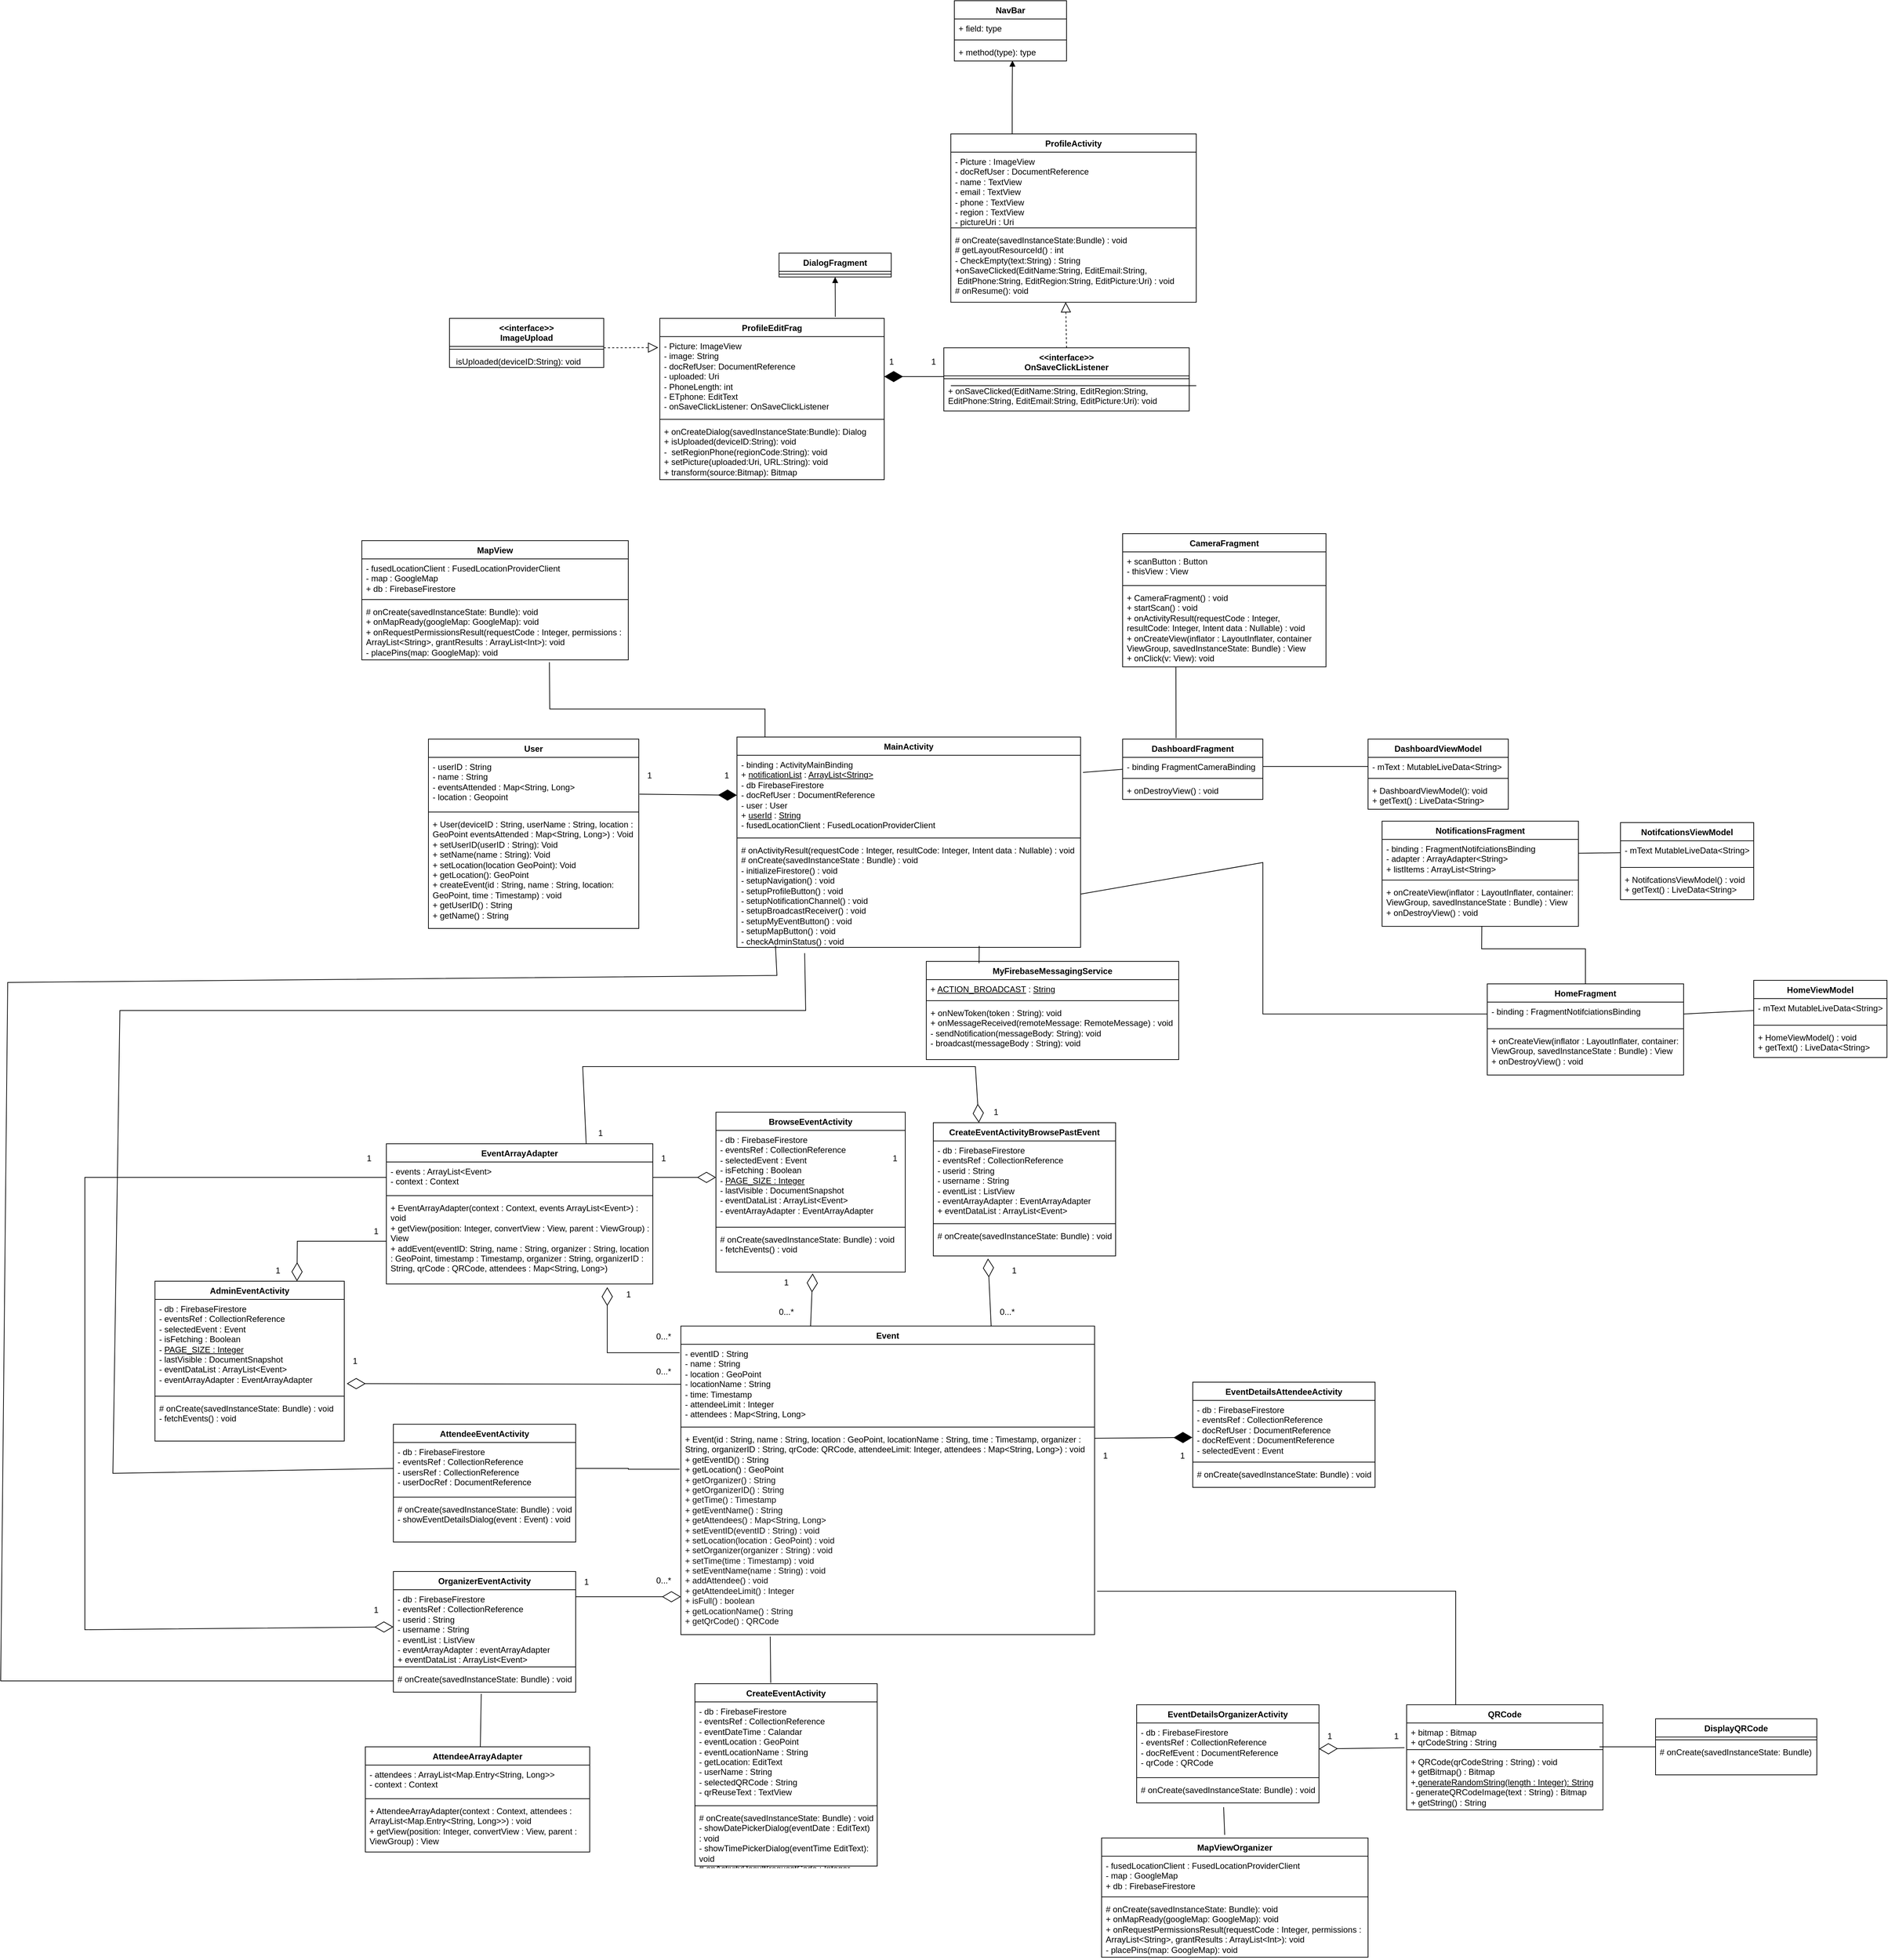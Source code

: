 <mxfile version="24.0.5" type="github">
  <diagram name="Page-1" id="xZqrpQoWXWdg2QHDlLa8">
    <mxGraphModel dx="1070" dy="535" grid="1" gridSize="10" guides="1" tooltips="1" connect="1" arrows="1" fold="1" page="1" pageScale="1" pageWidth="850" pageHeight="1100" math="0" shadow="0">
      <root>
        <mxCell id="0" />
        <mxCell id="1" parent="0" />
        <mxCell id="g3QXjH9YM7r1tSQeRvX9-1" value="MainActivity" style="swimlane;fontStyle=1;align=center;verticalAlign=top;childLayout=stackLayout;horizontal=1;startSize=26;horizontalStack=0;resizeParent=1;resizeParentMax=0;resizeLast=0;collapsible=1;marginBottom=0;whiteSpace=wrap;html=1;" vertex="1" parent="1">
          <mxGeometry x="1090" y="1230" width="490" height="300" as="geometry" />
        </mxCell>
        <mxCell id="g3QXjH9YM7r1tSQeRvX9-2" value="- binding : ActivityMainBinding&lt;br&gt;+&amp;nbsp;&lt;u style=&quot;border-color: var(--border-color);&quot;&gt;notificationList&lt;/u&gt;&amp;nbsp;: &lt;u&gt;ArrayList&amp;lt;String&amp;gt;&lt;br&gt;&lt;/u&gt;- db FirebaseFirestore&lt;br&gt;- docRefUser : DocumentReference&lt;br&gt;- user : User&lt;br&gt;+ &lt;u&gt;userId&lt;/u&gt;&amp;nbsp;: &lt;u&gt;String&lt;/u&gt;&lt;br&gt;- fusedLocationClient : FusedLocationProviderClient" style="text;strokeColor=none;fillColor=none;align=left;verticalAlign=top;spacingLeft=4;spacingRight=4;overflow=hidden;rotatable=0;points=[[0,0.5],[1,0.5]];portConstraint=eastwest;whiteSpace=wrap;html=1;" vertex="1" parent="g3QXjH9YM7r1tSQeRvX9-1">
          <mxGeometry y="26" width="490" height="114" as="geometry" />
        </mxCell>
        <mxCell id="g3QXjH9YM7r1tSQeRvX9-3" value="" style="line;strokeWidth=1;fillColor=none;align=left;verticalAlign=middle;spacingTop=-1;spacingLeft=3;spacingRight=3;rotatable=0;labelPosition=right;points=[];portConstraint=eastwest;strokeColor=inherit;" vertex="1" parent="g3QXjH9YM7r1tSQeRvX9-1">
          <mxGeometry y="140" width="490" height="8" as="geometry" />
        </mxCell>
        <mxCell id="g3QXjH9YM7r1tSQeRvX9-4" value="# onActivityResult(requestCode : Integer, resultCode: Integer, Intent data : Nullable) : void&lt;br&gt;# onCreate(savedInstanceState : Bundle) : void&lt;br&gt;- initializeFirestore() : void&lt;br&gt;- setupNavigation() : void&lt;br&gt;- setupProfileButton() : void&lt;br&gt;- setupNotificationChannel() : void&lt;br&gt;- setupBroadcastReceiver() : void&lt;br&gt;- setupMyEventButton() : void&lt;br&gt;- setupMapButton() : void&lt;br&gt;- checkAdminStatus() : void" style="text;strokeColor=none;fillColor=none;align=left;verticalAlign=top;spacingLeft=4;spacingRight=4;overflow=hidden;rotatable=0;points=[[0,0.5],[1,0.5]];portConstraint=eastwest;whiteSpace=wrap;html=1;" vertex="1" parent="g3QXjH9YM7r1tSQeRvX9-1">
          <mxGeometry y="148" width="490" height="152" as="geometry" />
        </mxCell>
        <mxCell id="g3QXjH9YM7r1tSQeRvX9-5" value="MapView" style="swimlane;fontStyle=1;align=center;verticalAlign=top;childLayout=stackLayout;horizontal=1;startSize=26;horizontalStack=0;resizeParent=1;resizeParentMax=0;resizeLast=0;collapsible=1;marginBottom=0;whiteSpace=wrap;html=1;" vertex="1" parent="1">
          <mxGeometry x="555" y="950" width="380" height="170" as="geometry" />
        </mxCell>
        <mxCell id="g3QXjH9YM7r1tSQeRvX9-6" value="- fusedLocationClient : FusedLocationProviderClient&lt;br&gt;- map : GoogleMap&lt;br&gt;+ db : FirebaseFirestore" style="text;strokeColor=none;fillColor=none;align=left;verticalAlign=top;spacingLeft=4;spacingRight=4;overflow=hidden;rotatable=0;points=[[0,0.5],[1,0.5]];portConstraint=eastwest;whiteSpace=wrap;html=1;" vertex="1" parent="g3QXjH9YM7r1tSQeRvX9-5">
          <mxGeometry y="26" width="380" height="54" as="geometry" />
        </mxCell>
        <mxCell id="g3QXjH9YM7r1tSQeRvX9-7" value="" style="line;strokeWidth=1;fillColor=none;align=left;verticalAlign=middle;spacingTop=-1;spacingLeft=3;spacingRight=3;rotatable=0;labelPosition=right;points=[];portConstraint=eastwest;strokeColor=inherit;" vertex="1" parent="g3QXjH9YM7r1tSQeRvX9-5">
          <mxGeometry y="80" width="380" height="8" as="geometry" />
        </mxCell>
        <mxCell id="g3QXjH9YM7r1tSQeRvX9-8" value="# onCreate(savedInstanceState: Bundle): void&lt;br&gt;+ onMapReady(googleMap: GoogleMap): void&lt;br&gt;+&amp;nbsp;onRequestPermissionsResult(requestCode : Integer, permissions : ArrayList&amp;lt;String&amp;gt;, grantResults : ArrayList&amp;lt;Int&amp;gt;): void&lt;br&gt;- placePins(map: GoogleMap): void" style="text;strokeColor=none;fillColor=none;align=left;verticalAlign=top;spacingLeft=4;spacingRight=4;overflow=hidden;rotatable=0;points=[[0,0.5],[1,0.5]];portConstraint=eastwest;whiteSpace=wrap;html=1;" vertex="1" parent="g3QXjH9YM7r1tSQeRvX9-5">
          <mxGeometry y="88" width="380" height="82" as="geometry" />
        </mxCell>
        <mxCell id="g3QXjH9YM7r1tSQeRvX9-9" value="MapViewOrganizer" style="swimlane;fontStyle=1;align=center;verticalAlign=top;childLayout=stackLayout;horizontal=1;startSize=26;horizontalStack=0;resizeParent=1;resizeParentMax=0;resizeLast=0;collapsible=1;marginBottom=0;whiteSpace=wrap;html=1;" vertex="1" parent="1">
          <mxGeometry x="1610" y="2800" width="380" height="170" as="geometry" />
        </mxCell>
        <mxCell id="g3QXjH9YM7r1tSQeRvX9-10" value="- fusedLocationClient : FusedLocationProviderClient&lt;br&gt;- map : GoogleMap&lt;br&gt;+ db : FirebaseFirestore" style="text;strokeColor=none;fillColor=none;align=left;verticalAlign=top;spacingLeft=4;spacingRight=4;overflow=hidden;rotatable=0;points=[[0,0.5],[1,0.5]];portConstraint=eastwest;whiteSpace=wrap;html=1;" vertex="1" parent="g3QXjH9YM7r1tSQeRvX9-9">
          <mxGeometry y="26" width="380" height="54" as="geometry" />
        </mxCell>
        <mxCell id="g3QXjH9YM7r1tSQeRvX9-11" value="" style="line;strokeWidth=1;fillColor=none;align=left;verticalAlign=middle;spacingTop=-1;spacingLeft=3;spacingRight=3;rotatable=0;labelPosition=right;points=[];portConstraint=eastwest;strokeColor=inherit;" vertex="1" parent="g3QXjH9YM7r1tSQeRvX9-9">
          <mxGeometry y="80" width="380" height="8" as="geometry" />
        </mxCell>
        <mxCell id="g3QXjH9YM7r1tSQeRvX9-12" value="# onCreate(savedInstanceState: Bundle): void&lt;br&gt;+ onMapReady(googleMap: GoogleMap): void&lt;br&gt;+&amp;nbsp;onRequestPermissionsResult(requestCode : Integer, permissions : ArrayList&amp;lt;String&amp;gt;, grantResults : ArrayList&amp;lt;Int&amp;gt;): void&lt;br&gt;- placePins(map: GoogleMap): void" style="text;strokeColor=none;fillColor=none;align=left;verticalAlign=top;spacingLeft=4;spacingRight=4;overflow=hidden;rotatable=0;points=[[0,0.5],[1,0.5]];portConstraint=eastwest;whiteSpace=wrap;html=1;" vertex="1" parent="g3QXjH9YM7r1tSQeRvX9-9">
          <mxGeometry y="88" width="380" height="82" as="geometry" />
        </mxCell>
        <mxCell id="g3QXjH9YM7r1tSQeRvX9-13" value="MyFirebaseMessagingService" style="swimlane;fontStyle=1;align=center;verticalAlign=top;childLayout=stackLayout;horizontal=1;startSize=26;horizontalStack=0;resizeParent=1;resizeParentMax=0;resizeLast=0;collapsible=1;marginBottom=0;whiteSpace=wrap;html=1;" vertex="1" parent="1">
          <mxGeometry x="1360" y="1550" width="360" height="140" as="geometry" />
        </mxCell>
        <mxCell id="g3QXjH9YM7r1tSQeRvX9-14" value="+ &lt;u&gt;ACTION_BROADCAST&lt;/u&gt;&amp;nbsp;: &lt;u&gt;String&lt;/u&gt;" style="text;strokeColor=none;fillColor=none;align=left;verticalAlign=top;spacingLeft=4;spacingRight=4;overflow=hidden;rotatable=0;points=[[0,0.5],[1,0.5]];portConstraint=eastwest;whiteSpace=wrap;html=1;" vertex="1" parent="g3QXjH9YM7r1tSQeRvX9-13">
          <mxGeometry y="26" width="360" height="26" as="geometry" />
        </mxCell>
        <mxCell id="g3QXjH9YM7r1tSQeRvX9-15" value="" style="line;strokeWidth=1;fillColor=none;align=left;verticalAlign=middle;spacingTop=-1;spacingLeft=3;spacingRight=3;rotatable=0;labelPosition=right;points=[];portConstraint=eastwest;strokeColor=inherit;" vertex="1" parent="g3QXjH9YM7r1tSQeRvX9-13">
          <mxGeometry y="52" width="360" height="8" as="geometry" />
        </mxCell>
        <mxCell id="g3QXjH9YM7r1tSQeRvX9-16" value="+ onNewToken(token : String): void&lt;br&gt;+ onMessageReceived(remoteMessage: RemoteMessage) : void&lt;br&gt;- sendNotification(messageBody: String): void&lt;br&gt;- broadcast(messageBody : String): void" style="text;strokeColor=none;fillColor=none;align=left;verticalAlign=top;spacingLeft=4;spacingRight=4;overflow=hidden;rotatable=0;points=[[0,0.5],[1,0.5]];portConstraint=eastwest;whiteSpace=wrap;html=1;" vertex="1" parent="g3QXjH9YM7r1tSQeRvX9-13">
          <mxGeometry y="60" width="360" height="80" as="geometry" />
        </mxCell>
        <mxCell id="g3QXjH9YM7r1tSQeRvX9-17" value="DisplayQRCode" style="swimlane;fontStyle=1;align=center;verticalAlign=top;childLayout=stackLayout;horizontal=1;startSize=26;horizontalStack=0;resizeParent=1;resizeParentMax=0;resizeLast=0;collapsible=1;marginBottom=0;whiteSpace=wrap;html=1;" vertex="1" parent="1">
          <mxGeometry x="2400" y="2630" width="230" height="80" as="geometry" />
        </mxCell>
        <mxCell id="g3QXjH9YM7r1tSQeRvX9-18" value="" style="line;strokeWidth=1;fillColor=none;align=left;verticalAlign=middle;spacingTop=-1;spacingLeft=3;spacingRight=3;rotatable=0;labelPosition=right;points=[];portConstraint=eastwest;strokeColor=inherit;" vertex="1" parent="g3QXjH9YM7r1tSQeRvX9-17">
          <mxGeometry y="26" width="230" height="8" as="geometry" />
        </mxCell>
        <mxCell id="g3QXjH9YM7r1tSQeRvX9-19" value="# onCreate(savedInstanceState: Bundle)" style="text;strokeColor=none;fillColor=none;align=left;verticalAlign=top;spacingLeft=4;spacingRight=4;overflow=hidden;rotatable=0;points=[[0,0.5],[1,0.5]];portConstraint=eastwest;whiteSpace=wrap;html=1;" vertex="1" parent="g3QXjH9YM7r1tSQeRvX9-17">
          <mxGeometry y="34" width="230" height="46" as="geometry" />
        </mxCell>
        <mxCell id="g3QXjH9YM7r1tSQeRvX9-20" value="CameraFragment" style="swimlane;fontStyle=1;align=center;verticalAlign=top;childLayout=stackLayout;horizontal=1;startSize=26;horizontalStack=0;resizeParent=1;resizeParentMax=0;resizeLast=0;collapsible=1;marginBottom=0;whiteSpace=wrap;html=1;" vertex="1" parent="1">
          <mxGeometry x="1640" y="940" width="290" height="190" as="geometry" />
        </mxCell>
        <mxCell id="g3QXjH9YM7r1tSQeRvX9-21" value="+ scanButton : Button&lt;br&gt;- thisView : View" style="text;strokeColor=none;fillColor=none;align=left;verticalAlign=top;spacingLeft=4;spacingRight=4;overflow=hidden;rotatable=0;points=[[0,0.5],[1,0.5]];portConstraint=eastwest;whiteSpace=wrap;html=1;" vertex="1" parent="g3QXjH9YM7r1tSQeRvX9-20">
          <mxGeometry y="26" width="290" height="44" as="geometry" />
        </mxCell>
        <mxCell id="g3QXjH9YM7r1tSQeRvX9-22" value="" style="line;strokeWidth=1;fillColor=none;align=left;verticalAlign=middle;spacingTop=-1;spacingLeft=3;spacingRight=3;rotatable=0;labelPosition=right;points=[];portConstraint=eastwest;strokeColor=inherit;" vertex="1" parent="g3QXjH9YM7r1tSQeRvX9-20">
          <mxGeometry y="70" width="290" height="8" as="geometry" />
        </mxCell>
        <mxCell id="g3QXjH9YM7r1tSQeRvX9-23" value="+ CameraFragment() : void&lt;br&gt;+ startScan() : void&lt;br&gt;+ onActivityResult(requestCode : Integer, resultCode: Integer, Intent data : Nullable) : void&lt;br&gt;+ onCreateView(inflator : LayoutInflater, container ViewGroup, savedInstanceState: Bundle) : View&lt;br&gt;+ onClick(v: View): void" style="text;strokeColor=none;fillColor=none;align=left;verticalAlign=top;spacingLeft=4;spacingRight=4;overflow=hidden;rotatable=0;points=[[0,0.5],[1,0.5]];portConstraint=eastwest;whiteSpace=wrap;html=1;" vertex="1" parent="g3QXjH9YM7r1tSQeRvX9-20">
          <mxGeometry y="78" width="290" height="112" as="geometry" />
        </mxCell>
        <mxCell id="g3QXjH9YM7r1tSQeRvX9-24" value="AttendeeArrayAdapter" style="swimlane;fontStyle=1;align=center;verticalAlign=top;childLayout=stackLayout;horizontal=1;startSize=26;horizontalStack=0;resizeParent=1;resizeParentMax=0;resizeLast=0;collapsible=1;marginBottom=0;whiteSpace=wrap;html=1;" vertex="1" parent="1">
          <mxGeometry x="560" y="2670" width="320" height="150" as="geometry" />
        </mxCell>
        <mxCell id="g3QXjH9YM7r1tSQeRvX9-25" value="- attendees : ArrayList&amp;lt;Map.Entry&amp;lt;String, Long&amp;gt;&amp;gt;&lt;br&gt;- context : Context" style="text;strokeColor=none;fillColor=none;align=left;verticalAlign=top;spacingLeft=4;spacingRight=4;overflow=hidden;rotatable=0;points=[[0,0.5],[1,0.5]];portConstraint=eastwest;whiteSpace=wrap;html=1;" vertex="1" parent="g3QXjH9YM7r1tSQeRvX9-24">
          <mxGeometry y="26" width="320" height="44" as="geometry" />
        </mxCell>
        <mxCell id="g3QXjH9YM7r1tSQeRvX9-26" value="" style="line;strokeWidth=1;fillColor=none;align=left;verticalAlign=middle;spacingTop=-1;spacingLeft=3;spacingRight=3;rotatable=0;labelPosition=right;points=[];portConstraint=eastwest;strokeColor=inherit;" vertex="1" parent="g3QXjH9YM7r1tSQeRvX9-24">
          <mxGeometry y="70" width="320" height="8" as="geometry" />
        </mxCell>
        <mxCell id="g3QXjH9YM7r1tSQeRvX9-27" value="+ AttendeeArrayAdapter(context : Context, attendees : ArrayList&amp;lt;Map.Entry&amp;lt;String, Long&amp;gt;&amp;gt;) : void&lt;br&gt;+ getView(position: Integer, convertView : View, parent : ViewGroup) : View" style="text;strokeColor=none;fillColor=none;align=left;verticalAlign=top;spacingLeft=4;spacingRight=4;overflow=hidden;rotatable=0;points=[[0,0.5],[1,0.5]];portConstraint=eastwest;whiteSpace=wrap;html=1;" vertex="1" parent="g3QXjH9YM7r1tSQeRvX9-24">
          <mxGeometry y="78" width="320" height="72" as="geometry" />
        </mxCell>
        <mxCell id="g3QXjH9YM7r1tSQeRvX9-28" value="EventArrayAdapter" style="swimlane;fontStyle=1;align=center;verticalAlign=top;childLayout=stackLayout;horizontal=1;startSize=26;horizontalStack=0;resizeParent=1;resizeParentMax=0;resizeLast=0;collapsible=1;marginBottom=0;whiteSpace=wrap;html=1;" vertex="1" parent="1">
          <mxGeometry x="590" y="1810" width="380" height="200" as="geometry" />
        </mxCell>
        <mxCell id="g3QXjH9YM7r1tSQeRvX9-29" value="- events : ArrayList&amp;lt;Event&amp;gt;&lt;br&gt;- context : Context" style="text;strokeColor=none;fillColor=none;align=left;verticalAlign=top;spacingLeft=4;spacingRight=4;overflow=hidden;rotatable=0;points=[[0,0.5],[1,0.5]];portConstraint=eastwest;whiteSpace=wrap;html=1;" vertex="1" parent="g3QXjH9YM7r1tSQeRvX9-28">
          <mxGeometry y="26" width="380" height="44" as="geometry" />
        </mxCell>
        <mxCell id="g3QXjH9YM7r1tSQeRvX9-30" value="" style="line;strokeWidth=1;fillColor=none;align=left;verticalAlign=middle;spacingTop=-1;spacingLeft=3;spacingRight=3;rotatable=0;labelPosition=right;points=[];portConstraint=eastwest;strokeColor=inherit;" vertex="1" parent="g3QXjH9YM7r1tSQeRvX9-28">
          <mxGeometry y="70" width="380" height="8" as="geometry" />
        </mxCell>
        <mxCell id="g3QXjH9YM7r1tSQeRvX9-31" value="+ EventArrayAdapter(context : Context, events ArrayList&amp;lt;Event&amp;gt;) : void&amp;nbsp;&lt;br&gt;+ getView(position: Integer, convertView : View, parent : ViewGroup) : View&lt;br&gt;+ addEvent(eventID: String, name : String, organizer : String, location : GeoPoint, timestamp : Timestamp, organizer : String, organizerID : String, qrCode : QRCode, attendees : Map&amp;lt;String, Long&amp;gt;)" style="text;strokeColor=none;fillColor=none;align=left;verticalAlign=top;spacingLeft=4;spacingRight=4;overflow=hidden;rotatable=0;points=[[0,0.5],[1,0.5]];portConstraint=eastwest;whiteSpace=wrap;html=1;" vertex="1" parent="g3QXjH9YM7r1tSQeRvX9-28">
          <mxGeometry y="78" width="380" height="122" as="geometry" />
        </mxCell>
        <mxCell id="g3QXjH9YM7r1tSQeRvX9-32" value="QRCode" style="swimlane;fontStyle=1;align=center;verticalAlign=top;childLayout=stackLayout;horizontal=1;startSize=26;horizontalStack=0;resizeParent=1;resizeParentMax=0;resizeLast=0;collapsible=1;marginBottom=0;whiteSpace=wrap;html=1;" vertex="1" parent="1">
          <mxGeometry x="2045" y="2610" width="280" height="150" as="geometry" />
        </mxCell>
        <mxCell id="g3QXjH9YM7r1tSQeRvX9-33" value="+ bitmap : Bitmap&lt;br&gt;+ qrCodeString : String" style="text;strokeColor=none;fillColor=none;align=left;verticalAlign=top;spacingLeft=4;spacingRight=4;overflow=hidden;rotatable=0;points=[[0,0.5],[1,0.5]];portConstraint=eastwest;whiteSpace=wrap;html=1;" vertex="1" parent="g3QXjH9YM7r1tSQeRvX9-32">
          <mxGeometry y="26" width="280" height="34" as="geometry" />
        </mxCell>
        <mxCell id="g3QXjH9YM7r1tSQeRvX9-34" value="" style="line;strokeWidth=1;fillColor=none;align=left;verticalAlign=middle;spacingTop=-1;spacingLeft=3;spacingRight=3;rotatable=0;labelPosition=right;points=[];portConstraint=eastwest;strokeColor=inherit;" vertex="1" parent="g3QXjH9YM7r1tSQeRvX9-32">
          <mxGeometry y="60" width="280" height="8" as="geometry" />
        </mxCell>
        <mxCell id="g3QXjH9YM7r1tSQeRvX9-35" value="+ QRCode(qrCodeString : String) : void&lt;br&gt;+ getBitmap() : Bitmap&lt;br&gt;+&lt;u&gt; generateRandomString(length : Integer): String&lt;/u&gt;&lt;br&gt;- generateQRCodeImage(text : String) : Bitmap&lt;br&gt;+ getString() : String" style="text;strokeColor=none;fillColor=none;align=left;verticalAlign=top;spacingLeft=4;spacingRight=4;overflow=hidden;rotatable=0;points=[[0,0.5],[1,0.5]];portConstraint=eastwest;whiteSpace=wrap;html=1;" vertex="1" parent="g3QXjH9YM7r1tSQeRvX9-32">
          <mxGeometry y="68" width="280" height="82" as="geometry" />
        </mxCell>
        <mxCell id="g3QXjH9YM7r1tSQeRvX9-36" value="User" style="swimlane;fontStyle=1;align=center;verticalAlign=top;childLayout=stackLayout;horizontal=1;startSize=26;horizontalStack=0;resizeParent=1;resizeParentMax=0;resizeLast=0;collapsible=1;marginBottom=0;whiteSpace=wrap;html=1;" vertex="1" parent="1">
          <mxGeometry x="650" y="1233" width="300" height="270" as="geometry" />
        </mxCell>
        <mxCell id="g3QXjH9YM7r1tSQeRvX9-37" value="- userID : String&lt;br&gt;- name : String&lt;br&gt;- eventsAttended : Map&amp;lt;String, Long&amp;gt;&lt;br&gt;- location : Geopoint" style="text;strokeColor=none;fillColor=none;align=left;verticalAlign=top;spacingLeft=4;spacingRight=4;overflow=hidden;rotatable=0;points=[[0,0.5],[1,0.5]];portConstraint=eastwest;whiteSpace=wrap;html=1;" vertex="1" parent="g3QXjH9YM7r1tSQeRvX9-36">
          <mxGeometry y="26" width="300" height="74" as="geometry" />
        </mxCell>
        <mxCell id="g3QXjH9YM7r1tSQeRvX9-38" value="" style="line;strokeWidth=1;fillColor=none;align=left;verticalAlign=middle;spacingTop=-1;spacingLeft=3;spacingRight=3;rotatable=0;labelPosition=right;points=[];portConstraint=eastwest;strokeColor=inherit;" vertex="1" parent="g3QXjH9YM7r1tSQeRvX9-36">
          <mxGeometry y="100" width="300" height="8" as="geometry" />
        </mxCell>
        <mxCell id="g3QXjH9YM7r1tSQeRvX9-39" value="+ User(deviceID : String, userName : String, location : GeoPoint eventsAttended : Map&amp;lt;String, Long&amp;gt;) : Void&lt;br&gt;+ setUserID(userID : String): Void&lt;br&gt;+ setName(name : String): Void&lt;br&gt;+ setLocation(location GeoPoint): Void&lt;br&gt;+ getLocation(): GeoPoint&lt;br&gt;+ createEvent(id : String, name : String, location: GeoPoint, time : Timestamp) : void&lt;br&gt;+ getUserID() : String&lt;br&gt;+ getName() : String" style="text;strokeColor=none;fillColor=none;align=left;verticalAlign=top;spacingLeft=4;spacingRight=4;overflow=hidden;rotatable=0;points=[[0,0.5],[1,0.5]];portConstraint=eastwest;whiteSpace=wrap;html=1;" vertex="1" parent="g3QXjH9YM7r1tSQeRvX9-36">
          <mxGeometry y="108" width="300" height="162" as="geometry" />
        </mxCell>
        <mxCell id="g3QXjH9YM7r1tSQeRvX9-40" value="DashboardFragment" style="swimlane;fontStyle=1;align=center;verticalAlign=top;childLayout=stackLayout;horizontal=1;startSize=26;horizontalStack=0;resizeParent=1;resizeParentMax=0;resizeLast=0;collapsible=1;marginBottom=0;whiteSpace=wrap;html=1;" vertex="1" parent="1">
          <mxGeometry x="1640" y="1233" width="200" height="86" as="geometry" />
        </mxCell>
        <mxCell id="g3QXjH9YM7r1tSQeRvX9-41" value="- binding FragmentCameraBinding" style="text;strokeColor=none;fillColor=none;align=left;verticalAlign=top;spacingLeft=4;spacingRight=4;overflow=hidden;rotatable=0;points=[[0,0.5],[1,0.5]];portConstraint=eastwest;whiteSpace=wrap;html=1;" vertex="1" parent="g3QXjH9YM7r1tSQeRvX9-40">
          <mxGeometry y="26" width="200" height="26" as="geometry" />
        </mxCell>
        <mxCell id="g3QXjH9YM7r1tSQeRvX9-42" value="" style="line;strokeWidth=1;fillColor=none;align=left;verticalAlign=middle;spacingTop=-1;spacingLeft=3;spacingRight=3;rotatable=0;labelPosition=right;points=[];portConstraint=eastwest;strokeColor=inherit;" vertex="1" parent="g3QXjH9YM7r1tSQeRvX9-40">
          <mxGeometry y="52" width="200" height="8" as="geometry" />
        </mxCell>
        <mxCell id="g3QXjH9YM7r1tSQeRvX9-43" value="+ onDestroyView() : void" style="text;strokeColor=none;fillColor=none;align=left;verticalAlign=top;spacingLeft=4;spacingRight=4;overflow=hidden;rotatable=0;points=[[0,0.5],[1,0.5]];portConstraint=eastwest;whiteSpace=wrap;html=1;" vertex="1" parent="g3QXjH9YM7r1tSQeRvX9-40">
          <mxGeometry y="60" width="200" height="26" as="geometry" />
        </mxCell>
        <mxCell id="g3QXjH9YM7r1tSQeRvX9-44" value="DashboardViewModel" style="swimlane;fontStyle=1;align=center;verticalAlign=top;childLayout=stackLayout;horizontal=1;startSize=26;horizontalStack=0;resizeParent=1;resizeParentMax=0;resizeLast=0;collapsible=1;marginBottom=0;whiteSpace=wrap;html=1;" vertex="1" parent="1">
          <mxGeometry x="1990" y="1233" width="200" height="100" as="geometry" />
        </mxCell>
        <mxCell id="g3QXjH9YM7r1tSQeRvX9-45" value="- mText : MutableLiveData&amp;lt;String&amp;gt;" style="text;strokeColor=none;fillColor=none;align=left;verticalAlign=top;spacingLeft=4;spacingRight=4;overflow=hidden;rotatable=0;points=[[0,0.5],[1,0.5]];portConstraint=eastwest;whiteSpace=wrap;html=1;" vertex="1" parent="g3QXjH9YM7r1tSQeRvX9-44">
          <mxGeometry y="26" width="200" height="26" as="geometry" />
        </mxCell>
        <mxCell id="g3QXjH9YM7r1tSQeRvX9-46" value="" style="line;strokeWidth=1;fillColor=none;align=left;verticalAlign=middle;spacingTop=-1;spacingLeft=3;spacingRight=3;rotatable=0;labelPosition=right;points=[];portConstraint=eastwest;strokeColor=inherit;" vertex="1" parent="g3QXjH9YM7r1tSQeRvX9-44">
          <mxGeometry y="52" width="200" height="8" as="geometry" />
        </mxCell>
        <mxCell id="g3QXjH9YM7r1tSQeRvX9-47" value="+ DashboardViewModel(): void&lt;br&gt;+ getText() : LiveData&amp;lt;String&amp;gt;&amp;nbsp;" style="text;strokeColor=none;fillColor=none;align=left;verticalAlign=top;spacingLeft=4;spacingRight=4;overflow=hidden;rotatable=0;points=[[0,0.5],[1,0.5]];portConstraint=eastwest;whiteSpace=wrap;html=1;" vertex="1" parent="g3QXjH9YM7r1tSQeRvX9-44">
          <mxGeometry y="60" width="200" height="40" as="geometry" />
        </mxCell>
        <mxCell id="g3QXjH9YM7r1tSQeRvX9-48" value="AttendeeEventActivity" style="swimlane;fontStyle=1;align=center;verticalAlign=top;childLayout=stackLayout;horizontal=1;startSize=26;horizontalStack=0;resizeParent=1;resizeParentMax=0;resizeLast=0;collapsible=1;marginBottom=0;whiteSpace=wrap;html=1;" vertex="1" parent="1">
          <mxGeometry x="600" y="2210" width="260" height="168" as="geometry" />
        </mxCell>
        <mxCell id="g3QXjH9YM7r1tSQeRvX9-49" value="- db : FirebaseFirestore&lt;br&gt;- eventsRef : CollectionReference&lt;br&gt;- usersRef : CollectionReference&lt;br&gt;- userDocRef : DocumentReference" style="text;strokeColor=none;fillColor=none;align=left;verticalAlign=top;spacingLeft=4;spacingRight=4;overflow=hidden;rotatable=0;points=[[0,0.5],[1,0.5]];portConstraint=eastwest;whiteSpace=wrap;html=1;" vertex="1" parent="g3QXjH9YM7r1tSQeRvX9-48">
          <mxGeometry y="26" width="260" height="74" as="geometry" />
        </mxCell>
        <mxCell id="g3QXjH9YM7r1tSQeRvX9-50" value="" style="line;strokeWidth=1;fillColor=none;align=left;verticalAlign=middle;spacingTop=-1;spacingLeft=3;spacingRight=3;rotatable=0;labelPosition=right;points=[];portConstraint=eastwest;strokeColor=inherit;" vertex="1" parent="g3QXjH9YM7r1tSQeRvX9-48">
          <mxGeometry y="100" width="260" height="8" as="geometry" />
        </mxCell>
        <mxCell id="g3QXjH9YM7r1tSQeRvX9-51" value="# onCreate(savedInstanceState: Bundle) : void&lt;br&gt;- showEventDetailsDialog(event : Event) : void" style="text;strokeColor=none;fillColor=none;align=left;verticalAlign=top;spacingLeft=4;spacingRight=4;overflow=hidden;rotatable=0;points=[[0,0.5],[1,0.5]];portConstraint=eastwest;whiteSpace=wrap;html=1;" vertex="1" parent="g3QXjH9YM7r1tSQeRvX9-48">
          <mxGeometry y="108" width="260" height="60" as="geometry" />
        </mxCell>
        <mxCell id="g3QXjH9YM7r1tSQeRvX9-52" value="BrowseEventActivity" style="swimlane;fontStyle=1;align=center;verticalAlign=top;childLayout=stackLayout;horizontal=1;startSize=26;horizontalStack=0;resizeParent=1;resizeParentMax=0;resizeLast=0;collapsible=1;marginBottom=0;whiteSpace=wrap;html=1;" vertex="1" parent="1">
          <mxGeometry x="1060" y="1765" width="270" height="228" as="geometry" />
        </mxCell>
        <mxCell id="g3QXjH9YM7r1tSQeRvX9-53" value="- db : FirebaseFirestore&lt;br&gt;- eventsRef : CollectionReference&lt;br&gt;- selectedEvent : Event&lt;br&gt;- isFetching : Boolean&lt;br&gt;- &lt;u&gt;PAGE_SIZE : Integer&lt;br&gt;&lt;/u&gt;- lastVisible : DocumentSnapshot&lt;br&gt;- eventDataList : ArrayList&amp;lt;Event&amp;gt;&lt;br&gt;- eventArrayAdapter : EventArrayAdapter" style="text;strokeColor=none;fillColor=none;align=left;verticalAlign=top;spacingLeft=4;spacingRight=4;overflow=hidden;rotatable=0;points=[[0,0.5],[1,0.5]];portConstraint=eastwest;whiteSpace=wrap;html=1;" vertex="1" parent="g3QXjH9YM7r1tSQeRvX9-52">
          <mxGeometry y="26" width="270" height="134" as="geometry" />
        </mxCell>
        <mxCell id="g3QXjH9YM7r1tSQeRvX9-54" value="" style="line;strokeWidth=1;fillColor=none;align=left;verticalAlign=middle;spacingTop=-1;spacingLeft=3;spacingRight=3;rotatable=0;labelPosition=right;points=[];portConstraint=eastwest;strokeColor=inherit;" vertex="1" parent="g3QXjH9YM7r1tSQeRvX9-52">
          <mxGeometry y="160" width="270" height="8" as="geometry" />
        </mxCell>
        <mxCell id="g3QXjH9YM7r1tSQeRvX9-55" value="# onCreate(savedInstanceState: Bundle) : void&lt;br&gt;- fetchEvents() : void" style="text;strokeColor=none;fillColor=none;align=left;verticalAlign=top;spacingLeft=4;spacingRight=4;overflow=hidden;rotatable=0;points=[[0,0.5],[1,0.5]];portConstraint=eastwest;whiteSpace=wrap;html=1;" vertex="1" parent="g3QXjH9YM7r1tSQeRvX9-52">
          <mxGeometry y="168" width="270" height="60" as="geometry" />
        </mxCell>
        <mxCell id="g3QXjH9YM7r1tSQeRvX9-56" value="EventDetailsAttendeeActivity" style="swimlane;fontStyle=1;align=center;verticalAlign=top;childLayout=stackLayout;horizontal=1;startSize=26;horizontalStack=0;resizeParent=1;resizeParentMax=0;resizeLast=0;collapsible=1;marginBottom=0;whiteSpace=wrap;html=1;" vertex="1" parent="1">
          <mxGeometry x="1740" y="2150" width="260" height="150" as="geometry" />
        </mxCell>
        <mxCell id="g3QXjH9YM7r1tSQeRvX9-57" value="- db : FirebaseFirestore&lt;br&gt;- eventsRef : CollectionReference&lt;br&gt;- docRefUser : DocumentReference&lt;br&gt;- docRefEvent : DocumentReference&lt;br&gt;- selectedEvent : Event" style="text;strokeColor=none;fillColor=none;align=left;verticalAlign=top;spacingLeft=4;spacingRight=4;overflow=hidden;rotatable=0;points=[[0,0.5],[1,0.5]];portConstraint=eastwest;whiteSpace=wrap;html=1;" vertex="1" parent="g3QXjH9YM7r1tSQeRvX9-56">
          <mxGeometry y="26" width="260" height="84" as="geometry" />
        </mxCell>
        <mxCell id="g3QXjH9YM7r1tSQeRvX9-58" value="" style="line;strokeWidth=1;fillColor=none;align=left;verticalAlign=middle;spacingTop=-1;spacingLeft=3;spacingRight=3;rotatable=0;labelPosition=right;points=[];portConstraint=eastwest;strokeColor=inherit;" vertex="1" parent="g3QXjH9YM7r1tSQeRvX9-56">
          <mxGeometry y="110" width="260" height="8" as="geometry" />
        </mxCell>
        <mxCell id="g3QXjH9YM7r1tSQeRvX9-59" value="# onCreate(savedInstanceState: Bundle) : void&lt;br&gt;" style="text;strokeColor=none;fillColor=none;align=left;verticalAlign=top;spacingLeft=4;spacingRight=4;overflow=hidden;rotatable=0;points=[[0,0.5],[1,0.5]];portConstraint=eastwest;whiteSpace=wrap;html=1;" vertex="1" parent="g3QXjH9YM7r1tSQeRvX9-56">
          <mxGeometry y="118" width="260" height="32" as="geometry" />
        </mxCell>
        <mxCell id="g3QXjH9YM7r1tSQeRvX9-60" value="EventDetailsOrganizerActivity" style="swimlane;fontStyle=1;align=center;verticalAlign=top;childLayout=stackLayout;horizontal=1;startSize=26;horizontalStack=0;resizeParent=1;resizeParentMax=0;resizeLast=0;collapsible=1;marginBottom=0;whiteSpace=wrap;html=1;" vertex="1" parent="1">
          <mxGeometry x="1660" y="2610" width="260" height="140" as="geometry" />
        </mxCell>
        <mxCell id="g3QXjH9YM7r1tSQeRvX9-61" value="- db : FirebaseFirestore&lt;br&gt;- eventsRef : CollectionReference&lt;br&gt;- docRefEvent : DocumentReference&lt;br&gt;- qrCode : QRCode" style="text;strokeColor=none;fillColor=none;align=left;verticalAlign=top;spacingLeft=4;spacingRight=4;overflow=hidden;rotatable=0;points=[[0,0.5],[1,0.5]];portConstraint=eastwest;whiteSpace=wrap;html=1;" vertex="1" parent="g3QXjH9YM7r1tSQeRvX9-60">
          <mxGeometry y="26" width="260" height="74" as="geometry" />
        </mxCell>
        <mxCell id="g3QXjH9YM7r1tSQeRvX9-62" value="" style="line;strokeWidth=1;fillColor=none;align=left;verticalAlign=middle;spacingTop=-1;spacingLeft=3;spacingRight=3;rotatable=0;labelPosition=right;points=[];portConstraint=eastwest;strokeColor=inherit;" vertex="1" parent="g3QXjH9YM7r1tSQeRvX9-60">
          <mxGeometry y="100" width="260" height="8" as="geometry" />
        </mxCell>
        <mxCell id="g3QXjH9YM7r1tSQeRvX9-63" value="# onCreate(savedInstanceState: Bundle) : void&lt;br&gt;" style="text;strokeColor=none;fillColor=none;align=left;verticalAlign=top;spacingLeft=4;spacingRight=4;overflow=hidden;rotatable=0;points=[[0,0.5],[1,0.5]];portConstraint=eastwest;whiteSpace=wrap;html=1;" vertex="1" parent="g3QXjH9YM7r1tSQeRvX9-60">
          <mxGeometry y="108" width="260" height="32" as="geometry" />
        </mxCell>
        <mxCell id="g3QXjH9YM7r1tSQeRvX9-64" value="OrganizerEventActivity" style="swimlane;fontStyle=1;align=center;verticalAlign=top;childLayout=stackLayout;horizontal=1;startSize=26;horizontalStack=0;resizeParent=1;resizeParentMax=0;resizeLast=0;collapsible=1;marginBottom=0;whiteSpace=wrap;html=1;" vertex="1" parent="1">
          <mxGeometry x="600" y="2420" width="260" height="172" as="geometry" />
        </mxCell>
        <mxCell id="g3QXjH9YM7r1tSQeRvX9-65" value="- db : FirebaseFirestore&lt;br&gt;- eventsRef : CollectionReference&lt;br&gt;- userid : String&lt;br&gt;- username : String&lt;br&gt;- eventList : ListView&lt;br&gt;- eventArrayAdapter : eventArrayAdapter&lt;br&gt;+ eventDataList : ArrayList&amp;lt;Event&amp;gt;" style="text;strokeColor=none;fillColor=none;align=left;verticalAlign=top;spacingLeft=4;spacingRight=4;overflow=hidden;rotatable=0;points=[[0,0.5],[1,0.5]];portConstraint=eastwest;whiteSpace=wrap;html=1;" vertex="1" parent="g3QXjH9YM7r1tSQeRvX9-64">
          <mxGeometry y="26" width="260" height="106" as="geometry" />
        </mxCell>
        <mxCell id="g3QXjH9YM7r1tSQeRvX9-66" value="" style="line;strokeWidth=1;fillColor=none;align=left;verticalAlign=middle;spacingTop=-1;spacingLeft=3;spacingRight=3;rotatable=0;labelPosition=right;points=[];portConstraint=eastwest;strokeColor=inherit;" vertex="1" parent="g3QXjH9YM7r1tSQeRvX9-64">
          <mxGeometry y="132" width="260" height="8" as="geometry" />
        </mxCell>
        <mxCell id="g3QXjH9YM7r1tSQeRvX9-67" value="# onCreate(savedInstanceState: Bundle) : void&lt;br&gt;" style="text;strokeColor=none;fillColor=none;align=left;verticalAlign=top;spacingLeft=4;spacingRight=4;overflow=hidden;rotatable=0;points=[[0,0.5],[1,0.5]];portConstraint=eastwest;whiteSpace=wrap;html=1;" vertex="1" parent="g3QXjH9YM7r1tSQeRvX9-64">
          <mxGeometry y="140" width="260" height="32" as="geometry" />
        </mxCell>
        <mxCell id="g3QXjH9YM7r1tSQeRvX9-68" value="CreateEventActivityBrowsePastEvent" style="swimlane;fontStyle=1;align=center;verticalAlign=top;childLayout=stackLayout;horizontal=1;startSize=26;horizontalStack=0;resizeParent=1;resizeParentMax=0;resizeLast=0;collapsible=1;marginBottom=0;whiteSpace=wrap;html=1;" vertex="1" parent="1">
          <mxGeometry x="1370" y="1780" width="260" height="190" as="geometry" />
        </mxCell>
        <mxCell id="g3QXjH9YM7r1tSQeRvX9-69" value="- db : FirebaseFirestore&lt;br&gt;- eventsRef : CollectionReference&lt;br&gt;- userid : String&lt;br&gt;- username : String&lt;br&gt;- eventList : ListView&lt;br&gt;- eventArrayAdapter : EventArrayAdapter&lt;br&gt;+ eventDataList : ArrayList&amp;lt;Event&amp;gt;" style="text;strokeColor=none;fillColor=none;align=left;verticalAlign=top;spacingLeft=4;spacingRight=4;overflow=hidden;rotatable=0;points=[[0,0.5],[1,0.5]];portConstraint=eastwest;whiteSpace=wrap;html=1;" vertex="1" parent="g3QXjH9YM7r1tSQeRvX9-68">
          <mxGeometry y="26" width="260" height="114" as="geometry" />
        </mxCell>
        <mxCell id="g3QXjH9YM7r1tSQeRvX9-70" value="" style="line;strokeWidth=1;fillColor=none;align=left;verticalAlign=middle;spacingTop=-1;spacingLeft=3;spacingRight=3;rotatable=0;labelPosition=right;points=[];portConstraint=eastwest;strokeColor=inherit;" vertex="1" parent="g3QXjH9YM7r1tSQeRvX9-68">
          <mxGeometry y="140" width="260" height="8" as="geometry" />
        </mxCell>
        <mxCell id="g3QXjH9YM7r1tSQeRvX9-71" value="# onCreate(savedInstanceState: Bundle) : void&lt;br&gt;" style="text;strokeColor=none;fillColor=none;align=left;verticalAlign=top;spacingLeft=4;spacingRight=4;overflow=hidden;rotatable=0;points=[[0,0.5],[1,0.5]];portConstraint=eastwest;whiteSpace=wrap;html=1;" vertex="1" parent="g3QXjH9YM7r1tSQeRvX9-68">
          <mxGeometry y="148" width="260" height="42" as="geometry" />
        </mxCell>
        <mxCell id="g3QXjH9YM7r1tSQeRvX9-72" value="ProfileActivity" style="swimlane;fontStyle=1;align=center;verticalAlign=top;childLayout=stackLayout;horizontal=1;startSize=26;horizontalStack=0;resizeParent=1;resizeParentMax=0;resizeLast=0;collapsible=1;marginBottom=0;whiteSpace=wrap;html=1;" vertex="1" parent="1">
          <mxGeometry x="1395" y="370" width="350" height="240" as="geometry" />
        </mxCell>
        <mxCell id="g3QXjH9YM7r1tSQeRvX9-73" value="&lt;span style=&quot;border-color: var(--border-color);&quot;&gt;- Picture : ImageView&lt;br style=&quot;border-color: var(--border-color);&quot;&gt;&lt;/span&gt;&lt;div&gt;&lt;span style=&quot;border-color: var(--border-color);&quot;&gt;&lt;div&gt;&lt;span style=&quot;background-color: initial;&quot;&gt;- docRefUser :&amp;nbsp;&lt;/span&gt;&lt;span style=&quot;background-color: initial;&quot;&gt;DocumentReference&lt;/span&gt;&lt;/div&gt;&lt;div&gt;&lt;span style=&quot;background-color: initial;&quot;&gt;- name :&amp;nbsp;&lt;/span&gt;&lt;span style=&quot;background-color: initial;&quot;&gt;TextView&lt;/span&gt;&lt;/div&gt;&lt;div&gt;&lt;span style=&quot;background-color: initial;&quot;&gt;- email :&amp;nbsp;&lt;/span&gt;&lt;span style=&quot;background-color: initial;&quot;&gt;TextView&lt;/span&gt;&lt;span style=&quot;background-color: initial;&quot;&gt;&lt;br&gt;&lt;/span&gt;&lt;/div&gt;&lt;div&gt;&lt;span style=&quot;background-color: initial;&quot;&gt;- phone :&amp;nbsp;&lt;/span&gt;&lt;span style=&quot;background-color: initial;&quot;&gt;TextView&lt;/span&gt;&lt;span style=&quot;background-color: initial;&quot;&gt;&lt;br&gt;&lt;/span&gt;&lt;/div&gt;&lt;div&gt;&lt;span style=&quot;background-color: initial;&quot;&gt;- region :&amp;nbsp;&lt;/span&gt;&lt;span style=&quot;background-color: initial;&quot;&gt;TextView&lt;/span&gt;&lt;span style=&quot;background-color: initial;&quot;&gt;&lt;br&gt;&lt;/span&gt;&lt;/div&gt;&lt;div&gt;&lt;span style=&quot;background-color: initial;&quot;&gt;- pictureUri :&amp;nbsp;&lt;/span&gt;&lt;span style=&quot;background-color: initial;&quot;&gt;Uri&lt;/span&gt;&lt;/div&gt;&lt;/span&gt;&lt;/div&gt;" style="text;strokeColor=none;fillColor=none;align=left;verticalAlign=top;spacingLeft=4;spacingRight=4;overflow=hidden;rotatable=0;points=[[0,0.5],[1,0.5]];portConstraint=eastwest;whiteSpace=wrap;html=1;" vertex="1" parent="g3QXjH9YM7r1tSQeRvX9-72">
          <mxGeometry y="26" width="350" height="104" as="geometry" />
        </mxCell>
        <mxCell id="g3QXjH9YM7r1tSQeRvX9-74" value="" style="line;strokeWidth=1;fillColor=none;align=left;verticalAlign=middle;spacingTop=-1;spacingLeft=3;spacingRight=3;rotatable=0;labelPosition=right;points=[];portConstraint=eastwest;strokeColor=inherit;" vertex="1" parent="g3QXjH9YM7r1tSQeRvX9-72">
          <mxGeometry y="130" width="350" height="8" as="geometry" />
        </mxCell>
        <mxCell id="g3QXjH9YM7r1tSQeRvX9-75" value="# onCreate(savedInstanceState:Bundle) : void&lt;div&gt;# getLayoutResourceId() : int&lt;/div&gt;&lt;div&gt;&lt;span style=&quot;background-color: initial;&quot;&gt;- CheckEmpty(text:&lt;/span&gt;&lt;span style=&quot;background-color: initial;&quot;&gt;String&lt;/span&gt;&lt;span style=&quot;background-color: initial;&quot;&gt;) :&amp;nbsp;&lt;/span&gt;&lt;span style=&quot;background-color: initial;&quot;&gt;String&lt;/span&gt;&lt;/div&gt;&lt;div&gt;&lt;span style=&quot;background-color: initial;&quot;&gt;+onSaveClicked(EditName:&lt;/span&gt;&lt;span style=&quot;background-color: initial;&quot;&gt;String&lt;/span&gt;&lt;span style=&quot;background-color: initial;&quot;&gt;, EditEmail:&lt;/span&gt;&lt;span style=&quot;background-color: initial;&quot;&gt;String&lt;/span&gt;&lt;span style=&quot;background-color: initial;&quot;&gt;,&amp;nbsp; &amp;nbsp;EditPhone:&lt;/span&gt;&lt;span style=&quot;background-color: initial;&quot;&gt;String&lt;/span&gt;&lt;span style=&quot;background-color: initial;&quot;&gt;, EditRegion:&lt;/span&gt;&lt;span style=&quot;background-color: initial;&quot;&gt;String&lt;/span&gt;&lt;span style=&quot;background-color: initial;&quot;&gt;, EditPicture:&lt;/span&gt;&lt;span style=&quot;background-color: initial;&quot;&gt;Uri&lt;/span&gt;&lt;span style=&quot;background-color: initial;&quot;&gt;) :&amp;nbsp;&lt;/span&gt;&lt;span style=&quot;background-color: initial;&quot;&gt;void&lt;/span&gt;&lt;/div&gt;&lt;div&gt;&lt;span style=&quot;background-color: initial;&quot;&gt;# onResume():&amp;nbsp;&lt;/span&gt;&lt;span style=&quot;background-color: initial;&quot;&gt;void&lt;/span&gt;&lt;span style=&quot;background-color: initial;&quot;&gt;&amp;nbsp;&lt;/span&gt;&lt;span style=&quot;background-color: initial;&quot;&gt;&lt;br&gt;&lt;/span&gt;&lt;/div&gt;" style="text;strokeColor=none;fillColor=none;align=left;verticalAlign=top;spacingLeft=4;spacingRight=4;overflow=hidden;rotatable=0;points=[[0,0.5],[1,0.5]];portConstraint=eastwest;whiteSpace=wrap;html=1;" vertex="1" parent="g3QXjH9YM7r1tSQeRvX9-72">
          <mxGeometry y="138" width="350" height="102" as="geometry" />
        </mxCell>
        <mxCell id="g3QXjH9YM7r1tSQeRvX9-76" value="NotificationsFragment" style="swimlane;fontStyle=1;align=center;verticalAlign=top;childLayout=stackLayout;horizontal=1;startSize=26;horizontalStack=0;resizeParent=1;resizeParentMax=0;resizeLast=0;collapsible=1;marginBottom=0;whiteSpace=wrap;html=1;" vertex="1" parent="1">
          <mxGeometry x="2010" y="1350" width="280" height="150" as="geometry" />
        </mxCell>
        <mxCell id="g3QXjH9YM7r1tSQeRvX9-77" value="- binding : FragmentNotifciationsBinding&lt;br&gt;- adapter : ArrayAdapter&amp;lt;String&amp;gt;&lt;br&gt;+ listItems : ArrayList&amp;lt;String&amp;gt;" style="text;strokeColor=none;fillColor=none;align=left;verticalAlign=top;spacingLeft=4;spacingRight=4;overflow=hidden;rotatable=0;points=[[0,0.5],[1,0.5]];portConstraint=eastwest;whiteSpace=wrap;html=1;" vertex="1" parent="g3QXjH9YM7r1tSQeRvX9-76">
          <mxGeometry y="26" width="280" height="54" as="geometry" />
        </mxCell>
        <mxCell id="g3QXjH9YM7r1tSQeRvX9-78" value="" style="line;strokeWidth=1;fillColor=none;align=left;verticalAlign=middle;spacingTop=-1;spacingLeft=3;spacingRight=3;rotatable=0;labelPosition=right;points=[];portConstraint=eastwest;strokeColor=inherit;" vertex="1" parent="g3QXjH9YM7r1tSQeRvX9-76">
          <mxGeometry y="80" width="280" height="8" as="geometry" />
        </mxCell>
        <mxCell id="g3QXjH9YM7r1tSQeRvX9-79" value="+ onCreateView(inflator : LayoutInflater, container: ViewGroup, savedInstanceState : Bundle) : View&lt;br&gt;+ onDestroyView() : void" style="text;strokeColor=none;fillColor=none;align=left;verticalAlign=top;spacingLeft=4;spacingRight=4;overflow=hidden;rotatable=0;points=[[0,0.5],[1,0.5]];portConstraint=eastwest;whiteSpace=wrap;html=1;" vertex="1" parent="g3QXjH9YM7r1tSQeRvX9-76">
          <mxGeometry y="88" width="280" height="62" as="geometry" />
        </mxCell>
        <mxCell id="g3QXjH9YM7r1tSQeRvX9-80" value="NotifcationsViewModel" style="swimlane;fontStyle=1;align=center;verticalAlign=top;childLayout=stackLayout;horizontal=1;startSize=26;horizontalStack=0;resizeParent=1;resizeParentMax=0;resizeLast=0;collapsible=1;marginBottom=0;whiteSpace=wrap;html=1;" vertex="1" parent="1">
          <mxGeometry x="2350" y="1352" width="190" height="110" as="geometry" />
        </mxCell>
        <mxCell id="g3QXjH9YM7r1tSQeRvX9-81" value="- mText MutableLiveData&amp;lt;String&amp;gt;" style="text;strokeColor=none;fillColor=none;align=left;verticalAlign=top;spacingLeft=4;spacingRight=4;overflow=hidden;rotatable=0;points=[[0,0.5],[1,0.5]];portConstraint=eastwest;whiteSpace=wrap;html=1;" vertex="1" parent="g3QXjH9YM7r1tSQeRvX9-80">
          <mxGeometry y="26" width="190" height="34" as="geometry" />
        </mxCell>
        <mxCell id="g3QXjH9YM7r1tSQeRvX9-82" value="" style="line;strokeWidth=1;fillColor=none;align=left;verticalAlign=middle;spacingTop=-1;spacingLeft=3;spacingRight=3;rotatable=0;labelPosition=right;points=[];portConstraint=eastwest;strokeColor=inherit;" vertex="1" parent="g3QXjH9YM7r1tSQeRvX9-80">
          <mxGeometry y="60" width="190" height="8" as="geometry" />
        </mxCell>
        <mxCell id="g3QXjH9YM7r1tSQeRvX9-83" value="+ NotifcationsViewModel() : void&lt;br&gt;+ getText() : LiveData&amp;lt;String&amp;gt;" style="text;strokeColor=none;fillColor=none;align=left;verticalAlign=top;spacingLeft=4;spacingRight=4;overflow=hidden;rotatable=0;points=[[0,0.5],[1,0.5]];portConstraint=eastwest;whiteSpace=wrap;html=1;" vertex="1" parent="g3QXjH9YM7r1tSQeRvX9-80">
          <mxGeometry y="68" width="190" height="42" as="geometry" />
        </mxCell>
        <mxCell id="g3QXjH9YM7r1tSQeRvX9-84" value="HomeFragment" style="swimlane;fontStyle=1;align=center;verticalAlign=top;childLayout=stackLayout;horizontal=1;startSize=26;horizontalStack=0;resizeParent=1;resizeParentMax=0;resizeLast=0;collapsible=1;marginBottom=0;whiteSpace=wrap;html=1;" vertex="1" parent="1">
          <mxGeometry x="2160" y="1582" width="280" height="130" as="geometry" />
        </mxCell>
        <mxCell id="g3QXjH9YM7r1tSQeRvX9-85" value="- binding : FragmentNotifciationsBinding&lt;br&gt;" style="text;strokeColor=none;fillColor=none;align=left;verticalAlign=top;spacingLeft=4;spacingRight=4;overflow=hidden;rotatable=0;points=[[0,0.5],[1,0.5]];portConstraint=eastwest;whiteSpace=wrap;html=1;" vertex="1" parent="g3QXjH9YM7r1tSQeRvX9-84">
          <mxGeometry y="26" width="280" height="34" as="geometry" />
        </mxCell>
        <mxCell id="g3QXjH9YM7r1tSQeRvX9-86" value="" style="line;strokeWidth=1;fillColor=none;align=left;verticalAlign=middle;spacingTop=-1;spacingLeft=3;spacingRight=3;rotatable=0;labelPosition=right;points=[];portConstraint=eastwest;strokeColor=inherit;" vertex="1" parent="g3QXjH9YM7r1tSQeRvX9-84">
          <mxGeometry y="60" width="280" height="8" as="geometry" />
        </mxCell>
        <mxCell id="g3QXjH9YM7r1tSQeRvX9-87" value="+ onCreateView(inflator : LayoutInflater, container: ViewGroup, savedInstanceState : Bundle) : View&lt;br&gt;+ onDestroyView() : void" style="text;strokeColor=none;fillColor=none;align=left;verticalAlign=top;spacingLeft=4;spacingRight=4;overflow=hidden;rotatable=0;points=[[0,0.5],[1,0.5]];portConstraint=eastwest;whiteSpace=wrap;html=1;" vertex="1" parent="g3QXjH9YM7r1tSQeRvX9-84">
          <mxGeometry y="68" width="280" height="62" as="geometry" />
        </mxCell>
        <mxCell id="g3QXjH9YM7r1tSQeRvX9-88" value="HomeViewModel" style="swimlane;fontStyle=1;align=center;verticalAlign=top;childLayout=stackLayout;horizontal=1;startSize=26;horizontalStack=0;resizeParent=1;resizeParentMax=0;resizeLast=0;collapsible=1;marginBottom=0;whiteSpace=wrap;html=1;" vertex="1" parent="1">
          <mxGeometry x="2540" y="1577" width="190" height="110" as="geometry" />
        </mxCell>
        <mxCell id="g3QXjH9YM7r1tSQeRvX9-89" value="- mText MutableLiveData&amp;lt;String&amp;gt;" style="text;strokeColor=none;fillColor=none;align=left;verticalAlign=top;spacingLeft=4;spacingRight=4;overflow=hidden;rotatable=0;points=[[0,0.5],[1,0.5]];portConstraint=eastwest;whiteSpace=wrap;html=1;" vertex="1" parent="g3QXjH9YM7r1tSQeRvX9-88">
          <mxGeometry y="26" width="190" height="34" as="geometry" />
        </mxCell>
        <mxCell id="g3QXjH9YM7r1tSQeRvX9-90" value="" style="line;strokeWidth=1;fillColor=none;align=left;verticalAlign=middle;spacingTop=-1;spacingLeft=3;spacingRight=3;rotatable=0;labelPosition=right;points=[];portConstraint=eastwest;strokeColor=inherit;" vertex="1" parent="g3QXjH9YM7r1tSQeRvX9-88">
          <mxGeometry y="60" width="190" height="8" as="geometry" />
        </mxCell>
        <mxCell id="g3QXjH9YM7r1tSQeRvX9-91" value="+ HomeViewModel() : void&lt;br&gt;+ getText() : LiveData&amp;lt;String&amp;gt;" style="text;strokeColor=none;fillColor=none;align=left;verticalAlign=top;spacingLeft=4;spacingRight=4;overflow=hidden;rotatable=0;points=[[0,0.5],[1,0.5]];portConstraint=eastwest;whiteSpace=wrap;html=1;" vertex="1" parent="g3QXjH9YM7r1tSQeRvX9-88">
          <mxGeometry y="68" width="190" height="42" as="geometry" />
        </mxCell>
        <mxCell id="g3QXjH9YM7r1tSQeRvX9-92" value="AdminEventActivity" style="swimlane;fontStyle=1;align=center;verticalAlign=top;childLayout=stackLayout;horizontal=1;startSize=26;horizontalStack=0;resizeParent=1;resizeParentMax=0;resizeLast=0;collapsible=1;marginBottom=0;whiteSpace=wrap;html=1;" vertex="1" parent="1">
          <mxGeometry x="260" y="2006" width="270" height="228" as="geometry" />
        </mxCell>
        <mxCell id="g3QXjH9YM7r1tSQeRvX9-93" value="- db : FirebaseFirestore&lt;br&gt;- eventsRef : CollectionReference&lt;br&gt;- selectedEvent : Event&lt;br&gt;- isFetching : Boolean&lt;br&gt;- &lt;u&gt;PAGE_SIZE : Integer&lt;br&gt;&lt;/u&gt;- lastVisible : DocumentSnapshot&lt;br&gt;- eventDataList : ArrayList&amp;lt;Event&amp;gt;&lt;br&gt;- eventArrayAdapter : EventArrayAdapter" style="text;strokeColor=none;fillColor=none;align=left;verticalAlign=top;spacingLeft=4;spacingRight=4;overflow=hidden;rotatable=0;points=[[0,0.5],[1,0.5]];portConstraint=eastwest;whiteSpace=wrap;html=1;" vertex="1" parent="g3QXjH9YM7r1tSQeRvX9-92">
          <mxGeometry y="26" width="270" height="134" as="geometry" />
        </mxCell>
        <mxCell id="g3QXjH9YM7r1tSQeRvX9-94" value="" style="line;strokeWidth=1;fillColor=none;align=left;verticalAlign=middle;spacingTop=-1;spacingLeft=3;spacingRight=3;rotatable=0;labelPosition=right;points=[];portConstraint=eastwest;strokeColor=inherit;" vertex="1" parent="g3QXjH9YM7r1tSQeRvX9-92">
          <mxGeometry y="160" width="270" height="8" as="geometry" />
        </mxCell>
        <mxCell id="g3QXjH9YM7r1tSQeRvX9-95" value="# onCreate(savedInstanceState: Bundle) : void&lt;br&gt;- fetchEvents() : void" style="text;strokeColor=none;fillColor=none;align=left;verticalAlign=top;spacingLeft=4;spacingRight=4;overflow=hidden;rotatable=0;points=[[0,0.5],[1,0.5]];portConstraint=eastwest;whiteSpace=wrap;html=1;" vertex="1" parent="g3QXjH9YM7r1tSQeRvX9-92">
          <mxGeometry y="168" width="270" height="60" as="geometry" />
        </mxCell>
        <mxCell id="g3QXjH9YM7r1tSQeRvX9-96" value="Event" style="swimlane;fontStyle=1;align=center;verticalAlign=top;childLayout=stackLayout;horizontal=1;startSize=26;horizontalStack=0;resizeParent=1;resizeParentMax=0;resizeLast=0;collapsible=1;marginBottom=0;whiteSpace=wrap;html=1;" vertex="1" parent="1">
          <mxGeometry x="1010" y="2070" width="590" height="440" as="geometry" />
        </mxCell>
        <mxCell id="g3QXjH9YM7r1tSQeRvX9-97" value="- eventID : String&lt;br&gt;- name : String&lt;br&gt;- location : GeoPoint&lt;br&gt;- locationName : String&lt;br&gt;- time: Timestamp&lt;br&gt;- attendeeLimit : Integer&lt;br&gt;- attendees : Map&amp;lt;String, Long&amp;gt;" style="text;strokeColor=none;fillColor=none;align=left;verticalAlign=top;spacingLeft=4;spacingRight=4;overflow=hidden;rotatable=0;points=[[0,0.5],[1,0.5]];portConstraint=eastwest;whiteSpace=wrap;html=1;" vertex="1" parent="g3QXjH9YM7r1tSQeRvX9-96">
          <mxGeometry y="26" width="590" height="114" as="geometry" />
        </mxCell>
        <mxCell id="g3QXjH9YM7r1tSQeRvX9-98" value="" style="line;strokeWidth=1;fillColor=none;align=left;verticalAlign=middle;spacingTop=-1;spacingLeft=3;spacingRight=3;rotatable=0;labelPosition=right;points=[];portConstraint=eastwest;strokeColor=inherit;" vertex="1" parent="g3QXjH9YM7r1tSQeRvX9-96">
          <mxGeometry y="140" width="590" height="8" as="geometry" />
        </mxCell>
        <mxCell id="g3QXjH9YM7r1tSQeRvX9-99" value="+ Event(id : String, name : String, location : GeoPoint, locationName : String, time : Timestamp, organizer :&amp;nbsp; String, organizerID : String, qrCode: QRCode, attendeeLimit: Integer, attendees : Map&amp;lt;String, Long&amp;gt;) : void&lt;br&gt;+ getEventID() : String&lt;br&gt;+ getLocation() : GeoPoint&lt;br&gt;&lt;span style=&quot;font-weight: var(--cib-type-body1-font-weight); color: rgb(17, 17, 17);&quot;&gt;+ getOrganizer() : String&lt;br&gt;&lt;/span&gt;&lt;span style=&quot;font-weight: var(--cib-type-body1-font-weight); color: rgb(17, 17, 17);&quot;&gt;+ getOrganizerID() : String&lt;br&gt;&lt;/span&gt;&lt;span style=&quot;font-weight: var(--cib-type-body1-font-weight); color: rgb(17, 17, 17);&quot;&gt;+ getTime() : Timestamp&lt;br&gt;&lt;/span&gt;&lt;span style=&quot;font-weight: var(--cib-type-body1-font-weight); color: rgb(17, 17, 17);&quot;&gt;+ getEventName() : String&lt;br&gt;&lt;/span&gt;&lt;span style=&quot;font-weight: var(--cib-type-body1-font-weight); color: rgb(17, 17, 17);&quot;&gt;+ getAttendees() : Map&amp;lt;String, Long&amp;gt;&lt;br&gt;&lt;/span&gt;&lt;span style=&quot;font-weight: var(--cib-type-body1-font-weight); color: rgb(17, 17, 17);&quot;&gt;+ setEventID(eventID : String) : void&lt;br&gt;&lt;/span&gt;&lt;span style=&quot;font-weight: var(--cib-type-body1-font-weight); color: rgb(17, 17, 17);&quot;&gt;+ setLocation(location : GeoPoint) : void&lt;br&gt;&lt;/span&gt;&lt;span style=&quot;font-weight: var(--cib-type-body1-font-weight); color: rgb(17, 17, 17);&quot;&gt;+ setOrganizer(organizer : String) : void&lt;br&gt;&lt;/span&gt;&lt;span style=&quot;font-weight: var(--cib-type-body1-font-weight); color: rgb(17, 17, 17);&quot;&gt;+ setTime(time : Timestamp) : void&lt;br&gt;&lt;/span&gt;&lt;span style=&quot;font-weight: var(--cib-type-body1-font-weight); color: rgb(17, 17, 17);&quot;&gt;+ setEventName(name : String) : void&lt;br&gt;&lt;/span&gt;&lt;span style=&quot;font-weight: var(--cib-type-body1-font-weight); color: rgb(17, 17, 17);&quot;&gt;+ addAttendee() : void&lt;br&gt;&lt;/span&gt;&lt;span style=&quot;font-weight: var(--cib-type-body1-font-weight); color: rgb(17, 17, 17);&quot;&gt;+ getAttendeeLimit() : Integer&lt;br&gt;&lt;/span&gt;&lt;span style=&quot;font-weight: var(--cib-type-body1-font-weight); color: rgb(17, 17, 17);&quot;&gt;+ isFull() : boolean&lt;br&gt;&lt;/span&gt;&lt;span style=&quot;font-weight: var(--cib-type-body1-font-weight); color: rgb(17, 17, 17);&quot;&gt;+ getLocationName() : String&lt;br&gt;&lt;/span&gt;&lt;span style=&quot;font-weight: var(--cib-type-body1-font-weight); color: rgb(17, 17, 17);&quot;&gt;+ getQrCode() : QRCode&lt;/span&gt;&lt;span style=&quot;font-weight: var(--cib-type-body1-font-weight); color: rgb(17, 17, 17);&quot;&gt;&lt;br&gt;&lt;/span&gt;" style="text;strokeColor=none;fillColor=none;align=left;verticalAlign=top;spacingLeft=4;spacingRight=4;overflow=hidden;rotatable=0;points=[[0,0.5],[1,0.5]];portConstraint=eastwest;whiteSpace=wrap;html=1;" vertex="1" parent="g3QXjH9YM7r1tSQeRvX9-96">
          <mxGeometry y="148" width="590" height="292" as="geometry" />
        </mxCell>
        <mxCell id="g3QXjH9YM7r1tSQeRvX9-100" value="" style="endArrow=diamondThin;endFill=0;endSize=24;html=1;rounded=0;entryX=0.511;entryY=1.034;entryDx=0;entryDy=0;entryPerimeter=0;" edge="1" parent="1" target="g3QXjH9YM7r1tSQeRvX9-55">
          <mxGeometry width="160" relative="1" as="geometry">
            <mxPoint x="1195" y="2070" as="sourcePoint" />
            <mxPoint x="1730" y="2000" as="targetPoint" />
          </mxGeometry>
        </mxCell>
        <mxCell id="g3QXjH9YM7r1tSQeRvX9-101" value="1" style="text;html=1;align=center;verticalAlign=middle;resizable=0;points=[];autosize=1;strokeColor=none;fillColor=none;" vertex="1" parent="1">
          <mxGeometry x="1145" y="1993" width="30" height="30" as="geometry" />
        </mxCell>
        <mxCell id="g3QXjH9YM7r1tSQeRvX9-102" value="0...*" style="text;html=1;align=center;verticalAlign=middle;resizable=0;points=[];autosize=1;strokeColor=none;fillColor=none;" vertex="1" parent="1">
          <mxGeometry x="1135" y="2035" width="50" height="30" as="geometry" />
        </mxCell>
        <mxCell id="g3QXjH9YM7r1tSQeRvX9-103" value="" style="endArrow=none;html=1;edgeStyle=orthogonalEdgeStyle;rounded=0;exitX=1;exitY=0.5;exitDx=0;exitDy=0;entryX=-0.003;entryY=0.192;entryDx=0;entryDy=0;entryPerimeter=0;" edge="1" parent="1" source="g3QXjH9YM7r1tSQeRvX9-49" target="g3QXjH9YM7r1tSQeRvX9-99">
          <mxGeometry relative="1" as="geometry">
            <mxPoint x="840" y="2324" as="sourcePoint" />
            <mxPoint x="1000" y="2324" as="targetPoint" />
          </mxGeometry>
        </mxCell>
        <mxCell id="g3QXjH9YM7r1tSQeRvX9-104" value="" style="endArrow=diamondThin;endFill=0;endSize=24;html=1;rounded=0;entryX=0.3;entryY=1.086;entryDx=0;entryDy=0;entryPerimeter=0;exitX=0.75;exitY=0;exitDx=0;exitDy=0;" edge="1" parent="1" source="g3QXjH9YM7r1tSQeRvX9-96" target="g3QXjH9YM7r1tSQeRvX9-71">
          <mxGeometry width="160" relative="1" as="geometry">
            <mxPoint x="1600" y="2120" as="sourcePoint" />
            <mxPoint x="1890" y="1990" as="targetPoint" />
            <Array as="points" />
          </mxGeometry>
        </mxCell>
        <mxCell id="g3QXjH9YM7r1tSQeRvX9-105" value="1" style="text;html=1;align=center;verticalAlign=middle;resizable=0;points=[];autosize=1;strokeColor=none;fillColor=none;" vertex="1" parent="1">
          <mxGeometry x="1470" y="1976" width="30" height="30" as="geometry" />
        </mxCell>
        <mxCell id="g3QXjH9YM7r1tSQeRvX9-106" value="0...*" style="text;html=1;align=center;verticalAlign=middle;resizable=0;points=[];autosize=1;strokeColor=none;fillColor=none;" vertex="1" parent="1">
          <mxGeometry x="1450" y="2035" width="50" height="30" as="geometry" />
        </mxCell>
        <mxCell id="g3QXjH9YM7r1tSQeRvX9-107" value="" style="endArrow=diamondThin;endFill=1;endSize=24;html=1;rounded=0;entryX=-0.002;entryY=0.629;entryDx=0;entryDy=0;entryPerimeter=0;" edge="1" parent="1" target="g3QXjH9YM7r1tSQeRvX9-57">
          <mxGeometry width="160" relative="1" as="geometry">
            <mxPoint x="1600" y="2230" as="sourcePoint" />
            <mxPoint x="1710" y="2260" as="targetPoint" />
          </mxGeometry>
        </mxCell>
        <mxCell id="g3QXjH9YM7r1tSQeRvX9-108" value="1" style="text;html=1;align=center;verticalAlign=middle;resizable=0;points=[];autosize=1;strokeColor=none;fillColor=none;" vertex="1" parent="1">
          <mxGeometry x="1600" y="2240" width="30" height="30" as="geometry" />
        </mxCell>
        <mxCell id="g3QXjH9YM7r1tSQeRvX9-109" value="1" style="text;html=1;align=center;verticalAlign=middle;resizable=0;points=[];autosize=1;strokeColor=none;fillColor=none;" vertex="1" parent="1">
          <mxGeometry x="1710" y="2240" width="30" height="30" as="geometry" />
        </mxCell>
        <mxCell id="g3QXjH9YM7r1tSQeRvX9-110" value="" style="endArrow=diamondThin;endFill=0;endSize=24;html=1;rounded=0;entryX=0.829;entryY=1.037;entryDx=0;entryDy=0;entryPerimeter=0;exitX=-0.003;exitY=0.105;exitDx=0;exitDy=0;exitPerimeter=0;" edge="1" parent="1" source="g3QXjH9YM7r1tSQeRvX9-97" target="g3QXjH9YM7r1tSQeRvX9-31">
          <mxGeometry width="160" relative="1" as="geometry">
            <mxPoint x="950" y="2070" as="sourcePoint" />
            <mxPoint x="1110" y="2070" as="targetPoint" />
            <Array as="points">
              <mxPoint x="905" y="2108" />
            </Array>
          </mxGeometry>
        </mxCell>
        <mxCell id="g3QXjH9YM7r1tSQeRvX9-111" value="0...*" style="text;html=1;align=center;verticalAlign=middle;resizable=0;points=[];autosize=1;strokeColor=none;fillColor=none;" vertex="1" parent="1">
          <mxGeometry x="960" y="2070" width="50" height="30" as="geometry" />
        </mxCell>
        <mxCell id="g3QXjH9YM7r1tSQeRvX9-112" value="1" style="text;html=1;align=center;verticalAlign=middle;resizable=0;points=[];autosize=1;strokeColor=none;fillColor=none;" vertex="1" parent="1">
          <mxGeometry x="920" y="2010" width="30" height="30" as="geometry" />
        </mxCell>
        <mxCell id="g3QXjH9YM7r1tSQeRvX9-113" value="" style="endArrow=diamondThin;endFill=0;endSize=24;html=1;rounded=0;entryX=1;entryY=0.5;entryDx=0;entryDy=0;exitX=-0.011;exitY=1.036;exitDx=0;exitDy=0;exitPerimeter=0;" edge="1" parent="1" source="g3QXjH9YM7r1tSQeRvX9-33" target="g3QXjH9YM7r1tSQeRvX9-61">
          <mxGeometry width="160" relative="1" as="geometry">
            <mxPoint x="2075" y="2640" as="sourcePoint" />
            <mxPoint x="2235" y="2640" as="targetPoint" />
          </mxGeometry>
        </mxCell>
        <mxCell id="g3QXjH9YM7r1tSQeRvX9-114" value="1" style="text;html=1;align=center;verticalAlign=middle;resizable=0;points=[];autosize=1;strokeColor=none;fillColor=none;" vertex="1" parent="1">
          <mxGeometry x="1920" y="2640" width="30" height="30" as="geometry" />
        </mxCell>
        <mxCell id="g3QXjH9YM7r1tSQeRvX9-115" value="1" style="text;html=1;align=center;verticalAlign=middle;resizable=0;points=[];autosize=1;strokeColor=none;fillColor=none;" vertex="1" parent="1">
          <mxGeometry x="2015" y="2640" width="30" height="30" as="geometry" />
        </mxCell>
        <mxCell id="g3QXjH9YM7r1tSQeRvX9-116" value="" style="endArrow=diamondThin;endFill=0;endSize=24;html=1;rounded=0;entryX=1.013;entryY=0.896;entryDx=0;entryDy=0;entryPerimeter=0;exitX=0;exitY=0.5;exitDx=0;exitDy=0;" edge="1" parent="1" source="g3QXjH9YM7r1tSQeRvX9-97" target="g3QXjH9YM7r1tSQeRvX9-93">
          <mxGeometry width="160" relative="1" as="geometry">
            <mxPoint x="760" y="2190" as="sourcePoint" />
            <mxPoint x="920" y="2190" as="targetPoint" />
          </mxGeometry>
        </mxCell>
        <mxCell id="g3QXjH9YM7r1tSQeRvX9-117" value="" style="endArrow=diamondThin;endFill=0;endSize=24;html=1;rounded=0;entryX=0.75;entryY=0;entryDx=0;entryDy=0;exitX=0;exitY=0.5;exitDx=0;exitDy=0;" edge="1" parent="1" source="g3QXjH9YM7r1tSQeRvX9-31" target="g3QXjH9YM7r1tSQeRvX9-92">
          <mxGeometry width="160" relative="1" as="geometry">
            <mxPoint x="760" y="2190" as="sourcePoint" />
            <mxPoint x="920" y="2190" as="targetPoint" />
            <Array as="points">
              <mxPoint x="463" y="1949" />
            </Array>
          </mxGeometry>
        </mxCell>
        <mxCell id="g3QXjH9YM7r1tSQeRvX9-118" value="1" style="text;html=1;align=center;verticalAlign=middle;resizable=0;points=[];autosize=1;strokeColor=none;fillColor=none;" vertex="1" parent="1">
          <mxGeometry x="560" y="1920" width="30" height="30" as="geometry" />
        </mxCell>
        <mxCell id="g3QXjH9YM7r1tSQeRvX9-119" value="0...*" style="text;html=1;align=center;verticalAlign=middle;resizable=0;points=[];autosize=1;strokeColor=none;fillColor=none;" vertex="1" parent="1">
          <mxGeometry x="960" y="2120" width="50" height="30" as="geometry" />
        </mxCell>
        <mxCell id="g3QXjH9YM7r1tSQeRvX9-120" value="1" style="text;html=1;align=center;verticalAlign=middle;resizable=0;points=[];autosize=1;strokeColor=none;fillColor=none;" vertex="1" parent="1">
          <mxGeometry x="530" y="2105" width="30" height="30" as="geometry" />
        </mxCell>
        <mxCell id="g3QXjH9YM7r1tSQeRvX9-121" value="1" style="text;html=1;align=center;verticalAlign=middle;resizable=0;points=[];autosize=1;strokeColor=none;fillColor=none;" vertex="1" parent="1">
          <mxGeometry x="420" y="1976" width="30" height="30" as="geometry" />
        </mxCell>
        <mxCell id="g3QXjH9YM7r1tSQeRvX9-122" value="CreateEventActivity" style="swimlane;fontStyle=1;align=center;verticalAlign=top;childLayout=stackLayout;horizontal=1;startSize=26;horizontalStack=0;resizeParent=1;resizeParentMax=0;resizeLast=0;collapsible=1;marginBottom=0;whiteSpace=wrap;html=1;" vertex="1" parent="1">
          <mxGeometry x="1030" y="2580" width="260" height="260" as="geometry" />
        </mxCell>
        <mxCell id="g3QXjH9YM7r1tSQeRvX9-123" value="- db : FirebaseFirestore&lt;br&gt;- eventsRef : CollectionReference&lt;br&gt;- eventDateTime : Calandar&lt;br&gt;- eventLocation : GeoPoint&lt;br&gt;- eventLocationName : String&lt;br&gt;- getLocation: EditText&lt;br&gt;- userName : String&lt;br&gt;- selectedQRCode : String&lt;br&gt;- qrReuseText : TextView" style="text;strokeColor=none;fillColor=none;align=left;verticalAlign=top;spacingLeft=4;spacingRight=4;overflow=hidden;rotatable=0;points=[[0,0.5],[1,0.5]];portConstraint=eastwest;whiteSpace=wrap;html=1;" vertex="1" parent="g3QXjH9YM7r1tSQeRvX9-122">
          <mxGeometry y="26" width="260" height="144" as="geometry" />
        </mxCell>
        <mxCell id="g3QXjH9YM7r1tSQeRvX9-124" value="" style="line;strokeWidth=1;fillColor=none;align=left;verticalAlign=middle;spacingTop=-1;spacingLeft=3;spacingRight=3;rotatable=0;labelPosition=right;points=[];portConstraint=eastwest;strokeColor=inherit;" vertex="1" parent="g3QXjH9YM7r1tSQeRvX9-122">
          <mxGeometry y="170" width="260" height="8" as="geometry" />
        </mxCell>
        <mxCell id="g3QXjH9YM7r1tSQeRvX9-125" value="# onCreate(savedInstanceState: Bundle) : void&lt;br&gt;- showDatePickerDialog(eventDate : EditText) : void&lt;br&gt;- showTimePickerDialog(eventTime EditText): void&lt;br&gt;# onActivityResult(requestCode : Integer, resultCode: Integer, Intent data : Nullable) : void" style="text;strokeColor=none;fillColor=none;align=left;verticalAlign=top;spacingLeft=4;spacingRight=4;overflow=hidden;rotatable=0;points=[[0,0.5],[1,0.5]];portConstraint=eastwest;whiteSpace=wrap;html=1;" vertex="1" parent="g3QXjH9YM7r1tSQeRvX9-122">
          <mxGeometry y="178" width="260" height="82" as="geometry" />
        </mxCell>
        <mxCell id="g3QXjH9YM7r1tSQeRvX9-126" value="" style="endArrow=diamondThin;endFill=1;endSize=24;html=1;rounded=0;entryX=0;entryY=0.5;entryDx=0;entryDy=0;exitX=1.003;exitY=0.709;exitDx=0;exitDy=0;exitPerimeter=0;" edge="1" parent="1" source="g3QXjH9YM7r1tSQeRvX9-37" target="g3QXjH9YM7r1tSQeRvX9-2">
          <mxGeometry width="160" relative="1" as="geometry">
            <mxPoint x="1150" y="1580" as="sourcePoint" />
            <mxPoint x="1310" y="1580" as="targetPoint" />
          </mxGeometry>
        </mxCell>
        <mxCell id="g3QXjH9YM7r1tSQeRvX9-127" value="1" style="text;html=1;align=center;verticalAlign=middle;resizable=0;points=[];autosize=1;strokeColor=none;fillColor=none;" vertex="1" parent="1">
          <mxGeometry x="950" y="1270" width="30" height="30" as="geometry" />
        </mxCell>
        <mxCell id="g3QXjH9YM7r1tSQeRvX9-128" value="1" style="text;html=1;align=center;verticalAlign=middle;resizable=0;points=[];autosize=1;strokeColor=none;fillColor=none;" vertex="1" parent="1">
          <mxGeometry x="1060" y="1270" width="30" height="30" as="geometry" />
        </mxCell>
        <mxCell id="g3QXjH9YM7r1tSQeRvX9-129" value="" style="endArrow=none;html=1;rounded=0;entryX=0;entryY=0.5;entryDx=0;entryDy=0;exitX=1;exitY=0.5;exitDx=0;exitDy=0;" edge="1" parent="1" source="g3QXjH9YM7r1tSQeRvX9-41" target="g3QXjH9YM7r1tSQeRvX9-45">
          <mxGeometry width="50" height="50" relative="1" as="geometry">
            <mxPoint x="1850" y="1530" as="sourcePoint" />
            <mxPoint x="1900" y="1480" as="targetPoint" />
          </mxGeometry>
        </mxCell>
        <mxCell id="g3QXjH9YM7r1tSQeRvX9-130" value="" style="endArrow=none;html=1;rounded=0;entryX=0;entryY=0.5;entryDx=0;entryDy=0;exitX=1;exitY=0.5;exitDx=0;exitDy=0;" edge="1" parent="1" source="g3QXjH9YM7r1tSQeRvX9-85" target="g3QXjH9YM7r1tSQeRvX9-89">
          <mxGeometry width="50" height="50" relative="1" as="geometry">
            <mxPoint x="2310" y="1672" as="sourcePoint" />
            <mxPoint x="2360" y="1622" as="targetPoint" />
          </mxGeometry>
        </mxCell>
        <mxCell id="g3QXjH9YM7r1tSQeRvX9-131" value="" style="endArrow=none;html=1;rounded=0;entryX=0.508;entryY=0.999;entryDx=0;entryDy=0;entryPerimeter=0;exitX=0.5;exitY=0;exitDx=0;exitDy=0;" edge="1" parent="1" source="g3QXjH9YM7r1tSQeRvX9-84" target="g3QXjH9YM7r1tSQeRvX9-79">
          <mxGeometry width="50" height="50" relative="1" as="geometry">
            <mxPoint x="2240" y="1582" as="sourcePoint" />
            <mxPoint x="2290" y="1532" as="targetPoint" />
            <Array as="points">
              <mxPoint x="2300" y="1532" />
              <mxPoint x="2152" y="1532" />
            </Array>
          </mxGeometry>
        </mxCell>
        <mxCell id="g3QXjH9YM7r1tSQeRvX9-132" value="" style="endArrow=none;html=1;rounded=0;entryX=0;entryY=0.5;entryDx=0;entryDy=0;exitX=1.001;exitY=0.366;exitDx=0;exitDy=0;exitPerimeter=0;" edge="1" parent="1" source="g3QXjH9YM7r1tSQeRvX9-77" target="g3QXjH9YM7r1tSQeRvX9-81">
          <mxGeometry width="50" height="50" relative="1" as="geometry">
            <mxPoint x="2280" y="1552" as="sourcePoint" />
            <mxPoint x="2330" y="1502" as="targetPoint" />
          </mxGeometry>
        </mxCell>
        <mxCell id="g3QXjH9YM7r1tSQeRvX9-135" value="" style="endArrow=none;html=1;rounded=0;entryX=0;entryY=0.5;entryDx=0;entryDy=0;" edge="1" parent="1" target="g3QXjH9YM7r1tSQeRvX9-17">
          <mxGeometry width="50" height="50" relative="1" as="geometry">
            <mxPoint x="2320" y="2670" as="sourcePoint" />
            <mxPoint x="2210" y="2540" as="targetPoint" />
          </mxGeometry>
        </mxCell>
        <mxCell id="g3QXjH9YM7r1tSQeRvX9-136" value="" style="endArrow=none;html=1;rounded=0;entryX=0.262;entryY=1.006;entryDx=0;entryDy=0;entryPerimeter=0;exitX=0.381;exitY=-0.016;exitDx=0;exitDy=0;exitPerimeter=0;" edge="1" parent="1" source="g3QXjH9YM7r1tSQeRvX9-40" target="g3QXjH9YM7r1tSQeRvX9-23">
          <mxGeometry width="50" height="50" relative="1" as="geometry">
            <mxPoint x="1980" y="1340" as="sourcePoint" />
            <mxPoint x="2030" y="1290" as="targetPoint" />
          </mxGeometry>
        </mxCell>
        <mxCell id="g3QXjH9YM7r1tSQeRvX9-137" value="" style="endArrow=none;html=1;rounded=0;exitX=1.007;exitY=0.215;exitDx=0;exitDy=0;exitPerimeter=0;entryX=0;entryY=0.5;entryDx=0;entryDy=0;" edge="1" parent="1" source="g3QXjH9YM7r1tSQeRvX9-2" target="g3QXjH9YM7r1tSQeRvX9-40">
          <mxGeometry width="50" height="50" relative="1" as="geometry">
            <mxPoint x="1980" y="1340" as="sourcePoint" />
            <mxPoint x="2030" y="1290" as="targetPoint" />
          </mxGeometry>
        </mxCell>
        <mxCell id="g3QXjH9YM7r1tSQeRvX9-138" value="" style="endArrow=none;html=1;rounded=0;entryX=1.006;entryY=0.788;entryDx=0;entryDy=0;entryPerimeter=0;exitX=0.25;exitY=0;exitDx=0;exitDy=0;" edge="1" parent="1" source="g3QXjH9YM7r1tSQeRvX9-32" target="g3QXjH9YM7r1tSQeRvX9-99">
          <mxGeometry width="50" height="50" relative="1" as="geometry">
            <mxPoint x="1720" y="2630" as="sourcePoint" />
            <mxPoint x="1770" y="2580" as="targetPoint" />
            <Array as="points">
              <mxPoint x="2115" y="2448" />
            </Array>
          </mxGeometry>
        </mxCell>
        <mxCell id="g3QXjH9YM7r1tSQeRvX9-139" value="" style="endArrow=diamondThin;endFill=0;endSize=24;html=1;rounded=0;" edge="1" parent="1">
          <mxGeometry width="160" relative="1" as="geometry">
            <mxPoint x="860" y="2456" as="sourcePoint" />
            <mxPoint x="1010" y="2456" as="targetPoint" />
          </mxGeometry>
        </mxCell>
        <mxCell id="g3QXjH9YM7r1tSQeRvX9-140" value="0...*" style="text;html=1;align=center;verticalAlign=middle;resizable=0;points=[];autosize=1;strokeColor=none;fillColor=none;" vertex="1" parent="1">
          <mxGeometry x="960" y="2418" width="50" height="30" as="geometry" />
        </mxCell>
        <mxCell id="g3QXjH9YM7r1tSQeRvX9-141" value="1" style="text;html=1;align=center;verticalAlign=middle;resizable=0;points=[];autosize=1;strokeColor=none;fillColor=none;" vertex="1" parent="1">
          <mxGeometry x="860" y="2420" width="30" height="30" as="geometry" />
        </mxCell>
        <mxCell id="g3QXjH9YM7r1tSQeRvX9-142" value="" style="endArrow=none;html=1;rounded=0;entryX=0.216;entryY=1.01;entryDx=0;entryDy=0;entryPerimeter=0;exitX=0.416;exitY=-0.005;exitDx=0;exitDy=0;exitPerimeter=0;" edge="1" parent="1" source="g3QXjH9YM7r1tSQeRvX9-122" target="g3QXjH9YM7r1tSQeRvX9-99">
          <mxGeometry width="50" height="50" relative="1" as="geometry">
            <mxPoint x="1020" y="2560" as="sourcePoint" />
            <mxPoint x="1070" y="2510" as="targetPoint" />
          </mxGeometry>
        </mxCell>
        <mxCell id="g3QXjH9YM7r1tSQeRvX9-143" value="" style="endArrow=diamondThin;endFill=0;endSize=24;html=1;rounded=0;entryX=0;entryY=0.5;entryDx=0;entryDy=0;exitX=0;exitY=0.5;exitDx=0;exitDy=0;" edge="1" parent="1" source="g3QXjH9YM7r1tSQeRvX9-29" target="g3QXjH9YM7r1tSQeRvX9-65">
          <mxGeometry width="160" relative="1" as="geometry">
            <mxPoint x="750" y="2390" as="sourcePoint" />
            <mxPoint x="910" y="2390" as="targetPoint" />
            <Array as="points">
              <mxPoint x="160" y="1858" />
              <mxPoint x="160" y="2503" />
            </Array>
          </mxGeometry>
        </mxCell>
        <mxCell id="g3QXjH9YM7r1tSQeRvX9-144" value="1" style="text;html=1;align=center;verticalAlign=middle;resizable=0;points=[];autosize=1;strokeColor=none;fillColor=none;" vertex="1" parent="1">
          <mxGeometry x="560" y="2460" width="30" height="30" as="geometry" />
        </mxCell>
        <mxCell id="g3QXjH9YM7r1tSQeRvX9-145" value="1" style="text;html=1;align=center;verticalAlign=middle;resizable=0;points=[];autosize=1;strokeColor=none;fillColor=none;" vertex="1" parent="1">
          <mxGeometry x="550" y="1816" width="30" height="30" as="geometry" />
        </mxCell>
        <mxCell id="g3QXjH9YM7r1tSQeRvX9-146" value="" style="endArrow=none;html=1;rounded=0;entryX=0.482;entryY=1.077;entryDx=0;entryDy=0;entryPerimeter=0;" edge="1" parent="1" target="g3QXjH9YM7r1tSQeRvX9-67">
          <mxGeometry width="50" height="50" relative="1" as="geometry">
            <mxPoint x="724" y="2670" as="sourcePoint" />
            <mxPoint x="770" y="2700" as="targetPoint" />
          </mxGeometry>
        </mxCell>
        <mxCell id="g3QXjH9YM7r1tSQeRvX9-147" value="" style="endArrow=none;html=1;rounded=0;exitX=0.704;exitY=1.041;exitDx=0;exitDy=0;exitPerimeter=0;" edge="1" parent="1" source="g3QXjH9YM7r1tSQeRvX9-8">
          <mxGeometry width="50" height="50" relative="1" as="geometry">
            <mxPoint x="1230" y="1320" as="sourcePoint" />
            <mxPoint x="1130" y="1230" as="targetPoint" />
            <Array as="points">
              <mxPoint x="823" y="1190" />
              <mxPoint x="1130" y="1190" />
            </Array>
          </mxGeometry>
        </mxCell>
        <mxCell id="g3QXjH9YM7r1tSQeRvX9-148" value="" style="endArrow=none;html=1;rounded=0;entryX=0.477;entryY=1.189;entryDx=0;entryDy=0;entryPerimeter=0;exitX=0.462;exitY=-0.026;exitDx=0;exitDy=0;exitPerimeter=0;" edge="1" parent="1" source="g3QXjH9YM7r1tSQeRvX9-9" target="g3QXjH9YM7r1tSQeRvX9-63">
          <mxGeometry width="50" height="50" relative="1" as="geometry">
            <mxPoint x="1690" y="2710" as="sourcePoint" />
            <mxPoint x="1740" y="2660" as="targetPoint" />
          </mxGeometry>
        </mxCell>
        <mxCell id="g3QXjH9YM7r1tSQeRvX9-149" value="" style="endArrow=none;html=1;rounded=0;exitX=1;exitY=0.5;exitDx=0;exitDy=0;entryX=0;entryY=0.5;entryDx=0;entryDy=0;" edge="1" parent="1" source="g3QXjH9YM7r1tSQeRvX9-4" target="g3QXjH9YM7r1tSQeRvX9-85">
          <mxGeometry width="50" height="50" relative="1" as="geometry">
            <mxPoint x="1760" y="1480" as="sourcePoint" />
            <mxPoint x="1810" y="1430" as="targetPoint" />
            <Array as="points">
              <mxPoint x="1840" y="1409" />
              <mxPoint x="1840" y="1625" />
            </Array>
          </mxGeometry>
        </mxCell>
        <mxCell id="g3QXjH9YM7r1tSQeRvX9-150" value="" style="endArrow=diamondThin;endFill=0;endSize=24;html=1;rounded=0;entryX=0;entryY=0.5;entryDx=0;entryDy=0;exitX=1;exitY=0.5;exitDx=0;exitDy=0;" edge="1" parent="1" source="g3QXjH9YM7r1tSQeRvX9-29" target="g3QXjH9YM7r1tSQeRvX9-53">
          <mxGeometry width="160" relative="1" as="geometry">
            <mxPoint x="940" y="2080" as="sourcePoint" />
            <mxPoint x="1100" y="2080" as="targetPoint" />
          </mxGeometry>
        </mxCell>
        <mxCell id="g3QXjH9YM7r1tSQeRvX9-151" value="1" style="text;html=1;align=center;verticalAlign=middle;resizable=0;points=[];autosize=1;strokeColor=none;fillColor=none;" vertex="1" parent="1">
          <mxGeometry x="970" y="1816" width="30" height="30" as="geometry" />
        </mxCell>
        <mxCell id="g3QXjH9YM7r1tSQeRvX9-152" value="1" style="text;html=1;align=center;verticalAlign=middle;resizable=0;points=[];autosize=1;strokeColor=none;fillColor=none;" vertex="1" parent="1">
          <mxGeometry x="1300" y="1816" width="30" height="30" as="geometry" />
        </mxCell>
        <mxCell id="g3QXjH9YM7r1tSQeRvX9-153" value="" style="endArrow=diamondThin;endFill=0;endSize=24;html=1;rounded=0;entryX=0.25;entryY=0;entryDx=0;entryDy=0;exitX=0.75;exitY=0;exitDx=0;exitDy=0;" edge="1" parent="1" source="g3QXjH9YM7r1tSQeRvX9-28" target="g3QXjH9YM7r1tSQeRvX9-68">
          <mxGeometry width="160" relative="1" as="geometry">
            <mxPoint x="830" y="1700" as="sourcePoint" />
            <mxPoint x="1380" y="1990" as="targetPoint" />
            <Array as="points">
              <mxPoint x="870" y="1700" />
              <mxPoint x="1430" y="1700" />
            </Array>
          </mxGeometry>
        </mxCell>
        <mxCell id="g3QXjH9YM7r1tSQeRvX9-154" value="1" style="text;html=1;align=center;verticalAlign=middle;resizable=0;points=[];autosize=1;strokeColor=none;fillColor=none;" vertex="1" parent="1">
          <mxGeometry x="880" y="1780" width="30" height="30" as="geometry" />
        </mxCell>
        <mxCell id="g3QXjH9YM7r1tSQeRvX9-155" value="1" style="text;html=1;align=center;verticalAlign=middle;resizable=0;points=[];autosize=1;strokeColor=none;fillColor=none;" vertex="1" parent="1">
          <mxGeometry x="1444" y="1750" width="30" height="30" as="geometry" />
        </mxCell>
        <mxCell id="g3QXjH9YM7r1tSQeRvX9-156" value="" style="endArrow=none;html=1;rounded=0;entryX=0.197;entryY=1.054;entryDx=0;entryDy=0;entryPerimeter=0;exitX=0;exitY=0.5;exitDx=0;exitDy=0;" edge="1" parent="1" source="g3QXjH9YM7r1tSQeRvX9-49" target="g3QXjH9YM7r1tSQeRvX9-4">
          <mxGeometry width="50" height="50" relative="1" as="geometry">
            <mxPoint x="1130" y="1720" as="sourcePoint" />
            <mxPoint x="1180" y="1670" as="targetPoint" />
            <Array as="points">
              <mxPoint x="200" y="2280" />
              <mxPoint x="210" y="1620" />
              <mxPoint x="1188" y="1620" />
            </Array>
          </mxGeometry>
        </mxCell>
        <mxCell id="g3QXjH9YM7r1tSQeRvX9-157" value="" style="endArrow=none;html=1;rounded=0;entryX=0.112;entryY=0.984;entryDx=0;entryDy=0;entryPerimeter=0;exitX=0;exitY=0.5;exitDx=0;exitDy=0;" edge="1" parent="1" source="g3QXjH9YM7r1tSQeRvX9-67" target="g3QXjH9YM7r1tSQeRvX9-4">
          <mxGeometry width="50" height="50" relative="1" as="geometry">
            <mxPoint x="1130" y="2040" as="sourcePoint" />
            <mxPoint x="1180" y="1990" as="targetPoint" />
            <Array as="points">
              <mxPoint x="40" y="2576" />
              <mxPoint x="50" y="1580" />
              <mxPoint x="1147" y="1570" />
            </Array>
          </mxGeometry>
        </mxCell>
        <mxCell id="g3QXjH9YM7r1tSQeRvX9-158" value="" style="endArrow=none;html=1;rounded=0;entryX=0.705;entryY=0.987;entryDx=0;entryDy=0;entryPerimeter=0;exitX=0.209;exitY=0.018;exitDx=0;exitDy=0;exitPerimeter=0;" edge="1" parent="1" source="g3QXjH9YM7r1tSQeRvX9-13" target="g3QXjH9YM7r1tSQeRvX9-4">
          <mxGeometry width="50" height="50" relative="1" as="geometry">
            <mxPoint x="980" y="1620" as="sourcePoint" />
            <mxPoint x="1030" y="1570" as="targetPoint" />
          </mxGeometry>
        </mxCell>
        <mxCell id="g3QXjH9YM7r1tSQeRvX9-159" value="&amp;lt;&amp;lt;interface&amp;gt;&amp;gt;&lt;div&gt;OnSaveClickListener&lt;br&gt;&lt;/div&gt;&lt;div&gt;&lt;br&gt;&lt;/div&gt;" style="swimlane;fontStyle=1;align=center;verticalAlign=top;childLayout=stackLayout;horizontal=1;startSize=40;horizontalStack=0;resizeParent=1;resizeParentMax=0;resizeLast=0;collapsible=1;marginBottom=0;whiteSpace=wrap;html=1;" vertex="1" parent="1">
          <mxGeometry x="1385" y="675" width="350" height="90" as="geometry">
            <mxRectangle x="1400" y="390" width="160" height="60" as="alternateBounds" />
          </mxGeometry>
        </mxCell>
        <mxCell id="g3QXjH9YM7r1tSQeRvX9-161" value="" style="line;strokeWidth=1;fillColor=none;align=left;verticalAlign=middle;spacingTop=-1;spacingLeft=3;spacingRight=3;rotatable=0;labelPosition=right;points=[];portConstraint=eastwest;strokeColor=inherit;" vertex="1" parent="g3QXjH9YM7r1tSQeRvX9-159">
          <mxGeometry y="40" width="350" height="8" as="geometry" />
        </mxCell>
        <mxCell id="g3QXjH9YM7r1tSQeRvX9-162" value="&lt;div&gt;&lt;span style=&quot;background-color: initial;&quot;&gt;+ onSaveClicked(EditName:&lt;/span&gt;&lt;span style=&quot;background-color: initial;&quot;&gt;String&lt;/span&gt;&lt;span style=&quot;background-color: initial;&quot;&gt;, EditRegion:&lt;/span&gt;&lt;span style=&quot;background-color: initial;&quot;&gt;String&lt;/span&gt;&lt;span style=&quot;background-color: initial;&quot;&gt;, EditPhone:&lt;/span&gt;&lt;span style=&quot;background-color: initial;&quot;&gt;String&lt;/span&gt;&lt;span style=&quot;background-color: initial;&quot;&gt;, EditEmail:&lt;/span&gt;&lt;span style=&quot;background-color: initial;&quot;&gt;String&lt;/span&gt;&lt;span style=&quot;background-color: initial;&quot;&gt;, EditPicture:&lt;/span&gt;&lt;span style=&quot;background-color: initial;&quot;&gt;Uri&lt;/span&gt;&lt;span style=&quot;background-color: initial;&quot;&gt;):&amp;nbsp;&lt;/span&gt;&lt;span style=&quot;background-color: initial;&quot;&gt;void&lt;/span&gt;&lt;/div&gt;" style="text;strokeColor=none;fillColor=none;align=left;verticalAlign=top;spacingLeft=4;spacingRight=4;overflow=hidden;rotatable=0;points=[[0,0.5],[1,0.5]];portConstraint=eastwest;whiteSpace=wrap;html=1;" vertex="1" parent="g3QXjH9YM7r1tSQeRvX9-159">
          <mxGeometry y="48" width="350" height="42" as="geometry" />
        </mxCell>
        <mxCell id="g3QXjH9YM7r1tSQeRvX9-167" value="" style="endArrow=block;dashed=1;endFill=0;endSize=12;html=1;rounded=0;entryX=0.468;entryY=0.999;entryDx=0;entryDy=0;entryPerimeter=0;exitX=0.5;exitY=0;exitDx=0;exitDy=0;" edge="1" parent="1" source="g3QXjH9YM7r1tSQeRvX9-159" target="g3QXjH9YM7r1tSQeRvX9-75">
          <mxGeometry width="160" relative="1" as="geometry">
            <mxPoint x="1495" y="705" as="sourcePoint" />
            <mxPoint x="1655" y="705" as="targetPoint" />
          </mxGeometry>
        </mxCell>
        <mxCell id="g3QXjH9YM7r1tSQeRvX9-168" value="ProfileEditFrag" style="swimlane;fontStyle=1;align=center;verticalAlign=top;childLayout=stackLayout;horizontal=1;startSize=26;horizontalStack=0;resizeParent=1;resizeParentMax=0;resizeLast=0;collapsible=1;marginBottom=0;whiteSpace=wrap;html=1;" vertex="1" parent="1">
          <mxGeometry x="980" y="633" width="320" height="230" as="geometry" />
        </mxCell>
        <mxCell id="g3QXjH9YM7r1tSQeRvX9-169" value="&lt;div&gt;- Picture:&amp;nbsp;&lt;span style=&quot;background-color: initial;&quot;&gt;ImageView&lt;/span&gt;&lt;/div&gt;&lt;div&gt;- image:&amp;nbsp;&lt;span style=&quot;background-color: initial;&quot;&gt;String&lt;/span&gt;&lt;/div&gt;&lt;div&gt;&lt;span style=&quot;background-color: initial;&quot;&gt;- docRefUser:&amp;nbsp;&lt;/span&gt;&lt;span style=&quot;background-color: initial;&quot;&gt;DocumentReference&lt;/span&gt;&lt;span style=&quot;background-color: initial;&quot;&gt;&amp;nbsp;&lt;/span&gt;&lt;/div&gt;&lt;div&gt;- uploaded:&amp;nbsp;&lt;span style=&quot;background-color: initial;&quot;&gt;Uri&lt;/span&gt;&lt;span style=&quot;background-color: initial;&quot;&gt;&amp;nbsp;&lt;/span&gt;&lt;/div&gt;&lt;div&gt;- PhoneLength:&amp;nbsp;&lt;span style=&quot;background-color: initial;&quot;&gt;int&lt;/span&gt;&lt;span style=&quot;background-color: initial;&quot;&gt;&amp;nbsp;&lt;/span&gt;&lt;/div&gt;&lt;div&gt;&lt;span style=&quot;background-color: initial;&quot;&gt;- ETphone:&amp;nbsp;&lt;/span&gt;&lt;span style=&quot;background-color: initial;&quot;&gt;EditText&lt;/span&gt;&lt;/div&gt;&lt;div&gt;- onSaveClickListener:&amp;nbsp;&lt;span style=&quot;background-color: initial;&quot;&gt;OnSaveClickListener&lt;/span&gt;&lt;/div&gt;" style="text;strokeColor=none;fillColor=none;align=left;verticalAlign=top;spacingLeft=4;spacingRight=4;overflow=hidden;rotatable=0;points=[[0,0.5],[1,0.5]];portConstraint=eastwest;whiteSpace=wrap;html=1;" vertex="1" parent="g3QXjH9YM7r1tSQeRvX9-168">
          <mxGeometry y="26" width="320" height="114" as="geometry" />
        </mxCell>
        <mxCell id="g3QXjH9YM7r1tSQeRvX9-170" value="" style="line;strokeWidth=1;fillColor=none;align=left;verticalAlign=middle;spacingTop=-1;spacingLeft=3;spacingRight=3;rotatable=0;labelPosition=right;points=[];portConstraint=eastwest;strokeColor=inherit;" vertex="1" parent="g3QXjH9YM7r1tSQeRvX9-168">
          <mxGeometry y="140" width="320" height="8" as="geometry" />
        </mxCell>
        <mxCell id="g3QXjH9YM7r1tSQeRvX9-171" value="+ onCreateDialog(savedInstanceState:Bundle): Dialog&lt;div&gt;+ isUploaded(deviceID:&lt;span style=&quot;background-color: initial;&quot;&gt;String&lt;/span&gt;&lt;span style=&quot;background-color: initial;&quot;&gt;):&amp;nbsp;&lt;/span&gt;&lt;span style=&quot;background-color: initial;&quot;&gt;void&lt;/span&gt;&lt;/div&gt;&lt;div&gt;&lt;span style=&quot;background-color: initial;&quot;&gt;-&amp;nbsp; setRegionPhone(regionCode:&lt;/span&gt;&lt;span style=&quot;background-color: initial;&quot;&gt;String&lt;/span&gt;&lt;span style=&quot;background-color: initial;&quot;&gt;):&amp;nbsp;&lt;/span&gt;&lt;span style=&quot;background-color: initial;&quot;&gt;void&lt;/span&gt;&lt;/div&gt;&lt;div&gt;&lt;span style=&quot;background-color: initial;&quot;&gt;+&amp;nbsp;&lt;/span&gt;&lt;span style=&quot;background-color: initial;&quot;&gt;setPicture(uploaded:&lt;/span&gt;&lt;span style=&quot;background-color: initial;&quot;&gt;Uri&lt;/span&gt;&lt;span style=&quot;background-color: initial;&quot;&gt;, URL:&lt;/span&gt;&lt;span style=&quot;background-color: initial;&quot;&gt;String&lt;/span&gt;&lt;span style=&quot;background-color: initial;&quot;&gt;): void&lt;/span&gt;&lt;/div&gt;&lt;div&gt;&lt;span style=&quot;background-color: initial;&quot;&gt;+ transform(source:&lt;/span&gt;&lt;span style=&quot;background-color: initial;&quot;&gt;Bitmap&lt;/span&gt;&lt;span style=&quot;background-color: initial;&quot;&gt;):&amp;nbsp;&lt;/span&gt;&lt;span style=&quot;background-color: initial;&quot;&gt;Bitmap&lt;/span&gt;&lt;/div&gt;" style="text;strokeColor=none;fillColor=none;align=left;verticalAlign=top;spacingLeft=4;spacingRight=4;overflow=hidden;rotatable=0;points=[[0,0.5],[1,0.5]];portConstraint=eastwest;whiteSpace=wrap;html=1;" vertex="1" parent="g3QXjH9YM7r1tSQeRvX9-168">
          <mxGeometry y="148" width="320" height="82" as="geometry" />
        </mxCell>
        <mxCell id="g3QXjH9YM7r1tSQeRvX9-172" value="" style="endArrow=diamondThin;endFill=1;endSize=24;html=1;rounded=0;entryX=1;entryY=0.5;entryDx=0;entryDy=0;" edge="1" parent="1" target="g3QXjH9YM7r1tSQeRvX9-169">
          <mxGeometry width="160" relative="1" as="geometry">
            <mxPoint x="1385" y="716" as="sourcePoint" />
            <mxPoint x="1535" y="710" as="targetPoint" />
          </mxGeometry>
        </mxCell>
        <mxCell id="g3QXjH9YM7r1tSQeRvX9-173" value="1" style="text;html=1;align=center;verticalAlign=middle;resizable=0;points=[];autosize=1;strokeColor=none;fillColor=none;" vertex="1" parent="1">
          <mxGeometry x="1295" y="680" width="30" height="30" as="geometry" />
        </mxCell>
        <mxCell id="g3QXjH9YM7r1tSQeRvX9-174" value="1" style="text;html=1;align=center;verticalAlign=middle;resizable=0;points=[];autosize=1;strokeColor=none;fillColor=none;" vertex="1" parent="1">
          <mxGeometry x="1355" y="680" width="30" height="30" as="geometry" />
        </mxCell>
        <mxCell id="g3QXjH9YM7r1tSQeRvX9-175" value="" style="line;strokeWidth=1;fillColor=none;align=left;verticalAlign=middle;spacingTop=-1;spacingLeft=3;spacingRight=3;rotatable=0;labelPosition=right;points=[];portConstraint=eastwest;strokeColor=inherit;" vertex="1" parent="1">
          <mxGeometry x="1395" y="725" width="350" height="8" as="geometry" />
        </mxCell>
        <mxCell id="g3QXjH9YM7r1tSQeRvX9-176" value="&amp;lt;&amp;lt;interface&amp;gt;&amp;gt;&lt;div&gt;ImageUpload&lt;/div&gt;" style="swimlane;fontStyle=1;align=center;verticalAlign=top;childLayout=stackLayout;horizontal=1;startSize=40;horizontalStack=0;resizeParent=1;resizeParentMax=0;resizeLast=0;collapsible=1;marginBottom=0;whiteSpace=wrap;html=1;" vertex="1" parent="1">
          <mxGeometry x="680" y="633" width="220" height="70" as="geometry">
            <mxRectangle x="1400" y="390" width="160" height="60" as="alternateBounds" />
          </mxGeometry>
        </mxCell>
        <mxCell id="g3QXjH9YM7r1tSQeRvX9-177" value="" style="line;strokeWidth=1;fillColor=none;align=left;verticalAlign=middle;spacingTop=-1;spacingLeft=3;spacingRight=3;rotatable=0;labelPosition=right;points=[];portConstraint=eastwest;strokeColor=inherit;" vertex="1" parent="g3QXjH9YM7r1tSQeRvX9-176">
          <mxGeometry y="40" width="220" height="8" as="geometry" />
        </mxCell>
        <mxCell id="g3QXjH9YM7r1tSQeRvX9-178" value="&amp;nbsp;isUploaded(deviceID:&lt;span style=&quot;background-color: initial;&quot;&gt;String&lt;/span&gt;&lt;span style=&quot;background-color: initial;&quot;&gt;):&amp;nbsp;&lt;/span&gt;&lt;span style=&quot;background-color: initial;&quot;&gt;void&lt;/span&gt;" style="text;strokeColor=none;fillColor=none;align=left;verticalAlign=top;spacingLeft=4;spacingRight=4;overflow=hidden;rotatable=0;points=[[0,0.5],[1,0.5]];portConstraint=eastwest;whiteSpace=wrap;html=1;" vertex="1" parent="g3QXjH9YM7r1tSQeRvX9-176">
          <mxGeometry y="48" width="220" height="22" as="geometry" />
        </mxCell>
        <mxCell id="g3QXjH9YM7r1tSQeRvX9-181" value="DialogFragment" style="swimlane;fontStyle=1;align=center;verticalAlign=top;childLayout=stackLayout;horizontal=1;startSize=26;horizontalStack=0;resizeParent=1;resizeParentMax=0;resizeLast=0;collapsible=1;marginBottom=0;whiteSpace=wrap;html=1;" vertex="1" parent="1">
          <mxGeometry x="1150" y="540" width="160" height="34" as="geometry" />
        </mxCell>
        <mxCell id="g3QXjH9YM7r1tSQeRvX9-183" value="" style="line;strokeWidth=1;fillColor=none;align=left;verticalAlign=middle;spacingTop=-1;spacingLeft=3;spacingRight=3;rotatable=0;labelPosition=right;points=[];portConstraint=eastwest;strokeColor=inherit;" vertex="1" parent="g3QXjH9YM7r1tSQeRvX9-181">
          <mxGeometry y="26" width="160" height="8" as="geometry" />
        </mxCell>
        <mxCell id="g3QXjH9YM7r1tSQeRvX9-186" value="" style="endArrow=block;endFill=1;html=1;edgeStyle=orthogonalEdgeStyle;align=left;verticalAlign=top;rounded=0;entryX=0.5;entryY=1;entryDx=0;entryDy=0;exitX=0.782;exitY=-0.009;exitDx=0;exitDy=0;exitPerimeter=0;" edge="1" parent="1" source="g3QXjH9YM7r1tSQeRvX9-168" target="g3QXjH9YM7r1tSQeRvX9-181">
          <mxGeometry x="-1" relative="1" as="geometry">
            <mxPoint x="1120" y="600" as="sourcePoint" />
            <mxPoint x="1280" y="600" as="targetPoint" />
          </mxGeometry>
        </mxCell>
        <mxCell id="g3QXjH9YM7r1tSQeRvX9-188" value="NavBar" style="swimlane;fontStyle=1;align=center;verticalAlign=top;childLayout=stackLayout;horizontal=1;startSize=26;horizontalStack=0;resizeParent=1;resizeParentMax=0;resizeLast=0;collapsible=1;marginBottom=0;whiteSpace=wrap;html=1;" vertex="1" parent="1">
          <mxGeometry x="1400" y="180" width="160" height="86" as="geometry" />
        </mxCell>
        <mxCell id="g3QXjH9YM7r1tSQeRvX9-189" value="+ field: type" style="text;strokeColor=none;fillColor=none;align=left;verticalAlign=top;spacingLeft=4;spacingRight=4;overflow=hidden;rotatable=0;points=[[0,0.5],[1,0.5]];portConstraint=eastwest;whiteSpace=wrap;html=1;" vertex="1" parent="g3QXjH9YM7r1tSQeRvX9-188">
          <mxGeometry y="26" width="160" height="26" as="geometry" />
        </mxCell>
        <mxCell id="g3QXjH9YM7r1tSQeRvX9-190" value="" style="line;strokeWidth=1;fillColor=none;align=left;verticalAlign=middle;spacingTop=-1;spacingLeft=3;spacingRight=3;rotatable=0;labelPosition=right;points=[];portConstraint=eastwest;strokeColor=inherit;" vertex="1" parent="g3QXjH9YM7r1tSQeRvX9-188">
          <mxGeometry y="52" width="160" height="8" as="geometry" />
        </mxCell>
        <mxCell id="g3QXjH9YM7r1tSQeRvX9-191" value="+ method(type): type" style="text;strokeColor=none;fillColor=none;align=left;verticalAlign=top;spacingLeft=4;spacingRight=4;overflow=hidden;rotatable=0;points=[[0,0.5],[1,0.5]];portConstraint=eastwest;whiteSpace=wrap;html=1;" vertex="1" parent="g3QXjH9YM7r1tSQeRvX9-188">
          <mxGeometry y="60" width="160" height="26" as="geometry" />
        </mxCell>
        <mxCell id="g3QXjH9YM7r1tSQeRvX9-195" value="" style="endArrow=block;endFill=1;html=1;edgeStyle=orthogonalEdgeStyle;align=left;verticalAlign=top;rounded=0;exitX=0.25;exitY=0;exitDx=0;exitDy=0;entryX=0.518;entryY=0.976;entryDx=0;entryDy=0;entryPerimeter=0;" edge="1" parent="1" source="g3QXjH9YM7r1tSQeRvX9-72" target="g3QXjH9YM7r1tSQeRvX9-191">
          <mxGeometry x="-1" relative="1" as="geometry">
            <mxPoint x="1260" y="480" as="sourcePoint" />
            <mxPoint x="1420" y="480" as="targetPoint" />
          </mxGeometry>
        </mxCell>
        <mxCell id="g3QXjH9YM7r1tSQeRvX9-198" value="" style="endArrow=block;dashed=1;endFill=0;endSize=12;html=1;rounded=0;entryX=-0.007;entryY=0.137;entryDx=0;entryDy=0;entryPerimeter=0;exitX=1;exitY=-0.273;exitDx=0;exitDy=0;exitPerimeter=0;" edge="1" parent="1" source="g3QXjH9YM7r1tSQeRvX9-178" target="g3QXjH9YM7r1tSQeRvX9-169">
          <mxGeometry width="160" relative="1" as="geometry">
            <mxPoint x="1030" y="750" as="sourcePoint" />
            <mxPoint x="1190" y="750" as="targetPoint" />
          </mxGeometry>
        </mxCell>
      </root>
    </mxGraphModel>
  </diagram>
</mxfile>
